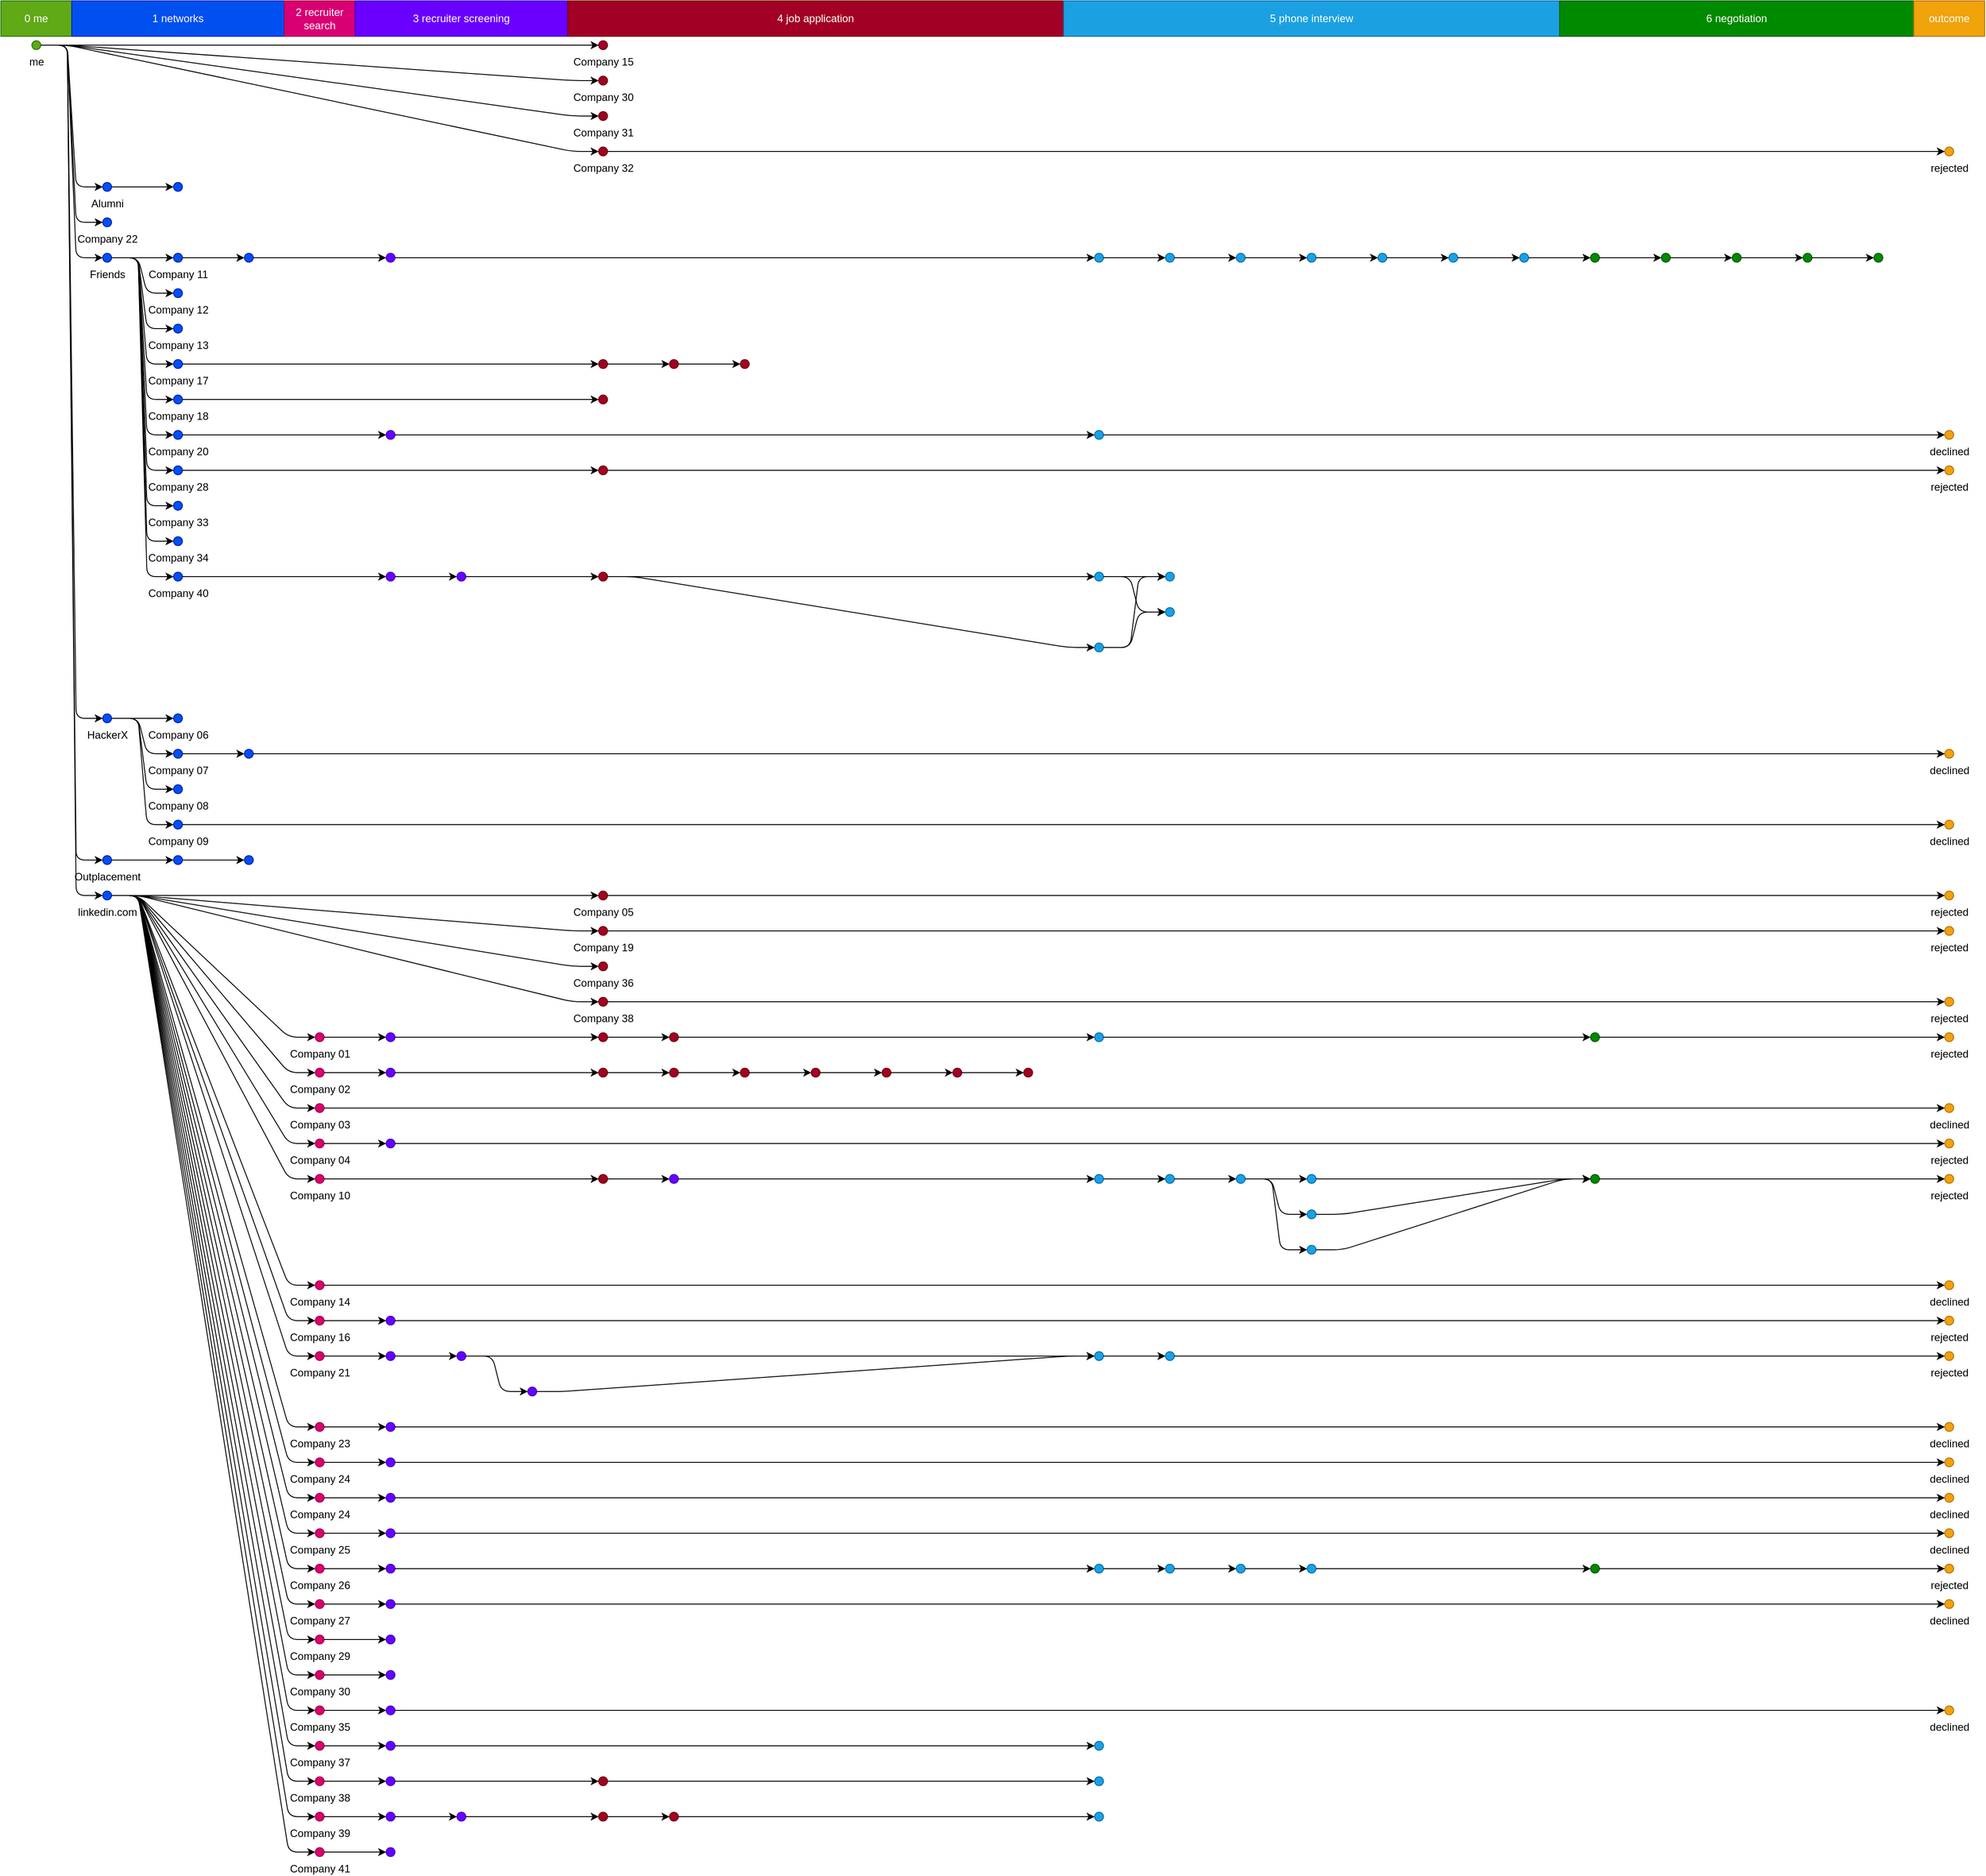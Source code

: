 <mxGraphModel dx="640" dy="480">
	<root>
		<mxCell id="root" style=""></mxCell>
		<mxCell id="layer1" style="" parent="root"></mxCell>
		<mxCell id="0 me" value="0 me" style="html=1;whiteSpace=wrap;fontColor=#ffffff;strokeColor=#2D7600;fillColor=#60A917;" parent="layer1" vertex="1">
			<mxGeometry width="80" height="40" as="geometry"></mxGeometry>
		</mxCell>
		<mxCell id="1 networks" value="1 networks" style="html=1;whiteSpace=wrap;fontColor=#ffffff;strokeColor=#001DBC;fillColor=#0050ef;" parent="layer1" vertex="1">
			<mxGeometry x="80" width="240" height="40" as="geometry"></mxGeometry>
		</mxCell>
		<mxCell id="2 recruiter search" value="2 recruiter search" style="fillColor=#d80073;html=1;whiteSpace=wrap;fontColor=#ffffff;strokeColor=#A50040;" parent="layer1" vertex="1">
			<mxGeometry x="320" width="80" height="40" as="geometry"></mxGeometry>
		</mxCell>
		<mxCell id="3 recruiter screening" value="3 recruiter screening" style="html=1;whiteSpace=wrap;fontColor=#ffffff;strokeColor=#3700CC;fillColor=#6a00ff;" parent="layer1" vertex="1">
			<mxGeometry x="400" width="240" height="40" as="geometry"></mxGeometry>
		</mxCell>
		<mxCell id="4 job application" value="4 job application" style="html=1;whiteSpace=wrap;fontColor=#ffffff;strokeColor=#6F0000;fillColor=#a20025;" parent="layer1" vertex="1">
			<mxGeometry x="640" width="560" height="40" as="geometry"></mxGeometry>
		</mxCell>
		<mxCell id="5 phone interview" value="5 phone interview" style="whiteSpace=wrap;fontColor=#ffffff;strokeColor=#006EAF;fillColor=#1ba1e2;html=1;" parent="layer1" vertex="1">
			<mxGeometry x="1200" width="560" height="40" as="geometry"></mxGeometry>
		</mxCell>
		<mxCell id="6 negotiation" value="6 negotiation" style="whiteSpace=wrap;fontColor=#ffffff;strokeColor=#005700;fillColor=#008a00;html=1;" parent="layer1" vertex="1">
			<mxGeometry x="1760" width="400" height="40" as="geometry"></mxGeometry>
		</mxCell>
		<mxCell id="outcome" value="outcome" style="fontColor=#ffffff;strokeColor=#BD7000;fillColor=#f0a30a;html=1;whiteSpace=wrap;" parent="layer1" vertex="1">
			<mxGeometry x="2160" width="80" height="40" as="geometry"></mxGeometry>
		</mxCell>
		<mxCell id="0" value="me" style="aspect=fixed;html=1;verticalAlign=top;fontColor=#000000;strokeColor=#2D7600;ellipse;labelPosition=center;verticalLabelPosition=bottom;align=center;fillColor=#60A917;" parent="layer1" vertex="1">
			<mxGeometry x="35" y="45" width="10" height="10" as="geometry"></mxGeometry>
		</mxCell>
		<mxCell id="30" value="Company 15" style="ellipse;labelPosition=center;verticalLabelPosition=bottom;fillColor=#a20025;aspect=fixed;html=1;align=center;verticalAlign=top;fontColor=#000000;strokeColor=#6F0000;" parent="layer1" vertex="1">
			<mxGeometry x="675" y="45" width="10" height="10" as="geometry"></mxGeometry>
		</mxCell>
		<mxCell id="0-30" style="edgeStyle=entityRelationEdgeStyle;orthogonalLoop=1;jettySize=auto;html=1;strokeWidth=1;" parent="layer1" edge="1" source="0" target="30">
			<mxGeometry relative="1" as="geometry"></mxGeometry>
		</mxCell>
		<mxCell id="84" value="Company 30" style="verticalAlign=top;fillColor=#a20025;fontColor=#000000;strokeColor=#6F0000;ellipse;aspect=fixed;html=1;labelPosition=center;verticalLabelPosition=bottom;align=center;" parent="layer1" vertex="1">
			<mxGeometry x="675" y="85" width="10" height="10" as="geometry"></mxGeometry>
		</mxCell>
		<mxCell id="0-84" style="edgeStyle=entityRelationEdgeStyle;orthogonalLoop=1;jettySize=auto;html=1;strokeWidth=1;" parent="layer1" edge="1" source="0" target="84">
			<mxGeometry relative="1" as="geometry"></mxGeometry>
		</mxCell>
		<mxCell id="85" value="Company 31" style="aspect=fixed;html=1;strokeColor=#6F0000;ellipse;verticalLabelPosition=bottom;align=center;verticalAlign=top;fontColor=#000000;fillColor=#a20025;labelPosition=center;" parent="layer1" vertex="1">
			<mxGeometry x="675" y="125" width="10" height="10" as="geometry"></mxGeometry>
		</mxCell>
		<mxCell id="0-85" style="html=1;strokeWidth=1;edgeStyle=entityRelationEdgeStyle;orthogonalLoop=1;jettySize=auto;" parent="layer1" edge="1" source="0" target="85">
			<mxGeometry relative="1" as="geometry"></mxGeometry>
		</mxCell>
		<mxCell id="87" value="Company 32" style="fillColor=#a20025;ellipse;aspect=fixed;labelPosition=center;align=center;verticalAlign=top;html=1;verticalLabelPosition=bottom;fontColor=#000000;strokeColor=#6F0000;" parent="layer1" vertex="1">
			<mxGeometry x="675" y="165" width="10" height="10" as="geometry"></mxGeometry>
		</mxCell>
		<mxCell id="87rejected" value="rejected" style="verticalLabelPosition=bottom;verticalAlign=top;fontColor=#000000;strokeColor=#BD7000;fillColor=#f0a30a;aspect=fixed;html=1;align=center;ellipse;labelPosition=center;" parent="layer1" vertex="1">
			<mxGeometry x="2195" y="165" width="10" height="10" as="geometry"></mxGeometry>
		</mxCell>
		<mxCell id="87-87rejected" style="edgeStyle=entityRelationEdgeStyle;orthogonalLoop=1;jettySize=auto;html=1;strokeWidth=1;" parent="layer1" edge="1" source="87" target="87rejected">
			<mxGeometry relative="1" as="geometry"></mxGeometry>
		</mxCell>
		<mxCell id="0-87" style="edgeStyle=entityRelationEdgeStyle;orthogonalLoop=1;jettySize=auto;html=1;strokeWidth=1;" parent="layer1" edge="1" source="0" target="87">
			<mxGeometry relative="1" as="geometry"></mxGeometry>
		</mxCell>
		<mxCell id="wfalumni" value="Alumni" style="fillColor=#0050ef;ellipse;html=1;labelPosition=center;verticalAlign=top;strokeColor=#001DBC;aspect=fixed;verticalLabelPosition=bottom;align=center;fontColor=#000000;" parent="layer1" vertex="1">
			<mxGeometry x="115" y="205" width="10" height="10" as="geometry"></mxGeometry>
		</mxCell>
		<mxCell id="29" style="html=1;labelPosition=center;verticalAlign=top;fontColor=#000000;strokeColor=#001DBC;ellipse;aspect=fixed;verticalLabelPosition=bottom;align=center;fillColor=#0050ef;" parent="layer1" vertex="1">
			<mxGeometry x="195" y="205" width="10" height="10" as="geometry"></mxGeometry>
		</mxCell>
		<mxCell id="wfalumni-29" style="edgeStyle=entityRelationEdgeStyle;orthogonalLoop=1;jettySize=auto;html=1;strokeWidth=1;" parent="layer1" edge="1" source="wfalumni" target="29">
			<mxGeometry relative="1" as="geometry"></mxGeometry>
		</mxCell>
		<mxCell id="0-wfalumni" style="strokeWidth=1;edgeStyle=entityRelationEdgeStyle;orthogonalLoop=1;jettySize=auto;html=1;" parent="layer1" edge="1" source="0" target="wfalumni">
			<mxGeometry relative="1" as="geometry"></mxGeometry>
		</mxCell>
		<mxCell id="42" value="Company 22" style="strokeColor=#001DBC;ellipse;verticalLabelPosition=bottom;verticalAlign=top;fontColor=#000000;fillColor=#0050ef;aspect=fixed;html=1;labelPosition=center;align=center;" parent="layer1" vertex="1">
			<mxGeometry x="115" y="245" width="10" height="10" as="geometry"></mxGeometry>
		</mxCell>
		<mxCell id="0-42" style="strokeWidth=1;edgeStyle=entityRelationEdgeStyle;orthogonalLoop=1;jettySize=auto;html=1;" parent="layer1" edge="1" source="0" target="42">
			<mxGeometry relative="1" as="geometry"></mxGeometry>
		</mxCell>
		<mxCell id="friends" value="Friends" style="aspect=fixed;html=1;labelPosition=center;align=center;verticalAlign=top;strokeColor=#001DBC;fillColor=#0050ef;ellipse;verticalLabelPosition=bottom;fontColor=#000000;" parent="layer1" vertex="1">
			<mxGeometry x="115" y="285" width="10" height="10" as="geometry"></mxGeometry>
		</mxCell>
		<mxCell id="18" value="Company 11" style="fillColor=#0050ef;html=1;labelPosition=center;fontColor=#000000;strokeColor=#001DBC;verticalAlign=top;ellipse;aspect=fixed;verticalLabelPosition=bottom;align=center;" parent="layer1" vertex="1">
			<mxGeometry x="195" y="285" width="10" height="10" as="geometry"></mxGeometry>
		</mxCell>
		<mxCell id="19" style="ellipse;labelPosition=center;fillColor=#0050ef;strokeColor=#001DBC;fontColor=#000000;aspect=fixed;html=1;verticalLabelPosition=bottom;align=center;verticalAlign=top;" parent="layer1" vertex="1">
			<mxGeometry x="275" y="285" width="10" height="10" as="geometry"></mxGeometry>
		</mxCell>
		<mxCell id="25" style="ellipse;labelPosition=center;align=center;strokeColor=#3700CC;fontColor=#000000;fillColor=#6a00ff;aspect=fixed;html=1;verticalLabelPosition=bottom;verticalAlign=top;" parent="layer1" vertex="1">
			<mxGeometry x="435" y="285" width="10" height="10" as="geometry"></mxGeometry>
		</mxCell>
		<mxCell id="26" style="html=1;verticalLabelPosition=bottom;verticalAlign=top;strokeColor=#006EAF;aspect=fixed;labelPosition=center;align=center;fontColor=#000000;fillColor=#1ba1e2;ellipse;" parent="layer1" vertex="1">
			<mxGeometry x="1235" y="285" width="10" height="10" as="geometry"></mxGeometry>
		</mxCell>
		<mxCell id="51" style="fillColor=#1ba1e2;ellipse;verticalLabelPosition=bottom;fontColor=#000000;strokeColor=#006EAF;verticalAlign=top;aspect=fixed;html=1;labelPosition=center;align=center;" parent="layer1" vertex="1">
			<mxGeometry x="1315" y="285" width="10" height="10" as="geometry"></mxGeometry>
		</mxCell>
		<mxCell id="52" style="labelPosition=center;verticalAlign=top;fontColor=#000000;ellipse;aspect=fixed;html=1;fillColor=#1ba1e2;verticalLabelPosition=bottom;align=center;strokeColor=#006EAF;" parent="layer1" vertex="1">
			<mxGeometry x="1395" y="285" width="10" height="10" as="geometry"></mxGeometry>
		</mxCell>
		<mxCell id="76" style="aspect=fixed;labelPosition=center;verticalLabelPosition=bottom;fontColor=#000000;strokeColor=#006EAF;ellipse;html=1;align=center;verticalAlign=top;fillColor=#1ba1e2;" parent="layer1" vertex="1">
			<mxGeometry x="1475" y="285" width="10" height="10" as="geometry"></mxGeometry>
		</mxCell>
		<mxCell id="91" style="aspect=fixed;labelPosition=center;align=center;fontColor=#000000;ellipse;html=1;verticalLabelPosition=bottom;verticalAlign=top;strokeColor=#006EAF;fillColor=#1ba1e2;" parent="layer1" vertex="1">
			<mxGeometry x="1555" y="285" width="10" height="10" as="geometry"></mxGeometry>
		</mxCell>
		<mxCell id="112" style="strokeColor=#006EAF;ellipse;verticalLabelPosition=bottom;align=center;verticalAlign=top;fontColor=#000000;fillColor=#1ba1e2;aspect=fixed;html=1;labelPosition=center;" parent="layer1" vertex="1">
			<mxGeometry x="1635" y="285" width="10" height="10" as="geometry"></mxGeometry>
		</mxCell>
		<mxCell id="114" style="ellipse;aspect=fixed;verticalLabelPosition=bottom;align=center;strokeColor=#006EAF;html=1;labelPosition=center;verticalAlign=top;fontColor=#000000;fillColor=#1ba1e2;" parent="layer1" vertex="1">
			<mxGeometry x="1715" y="285" width="10" height="10" as="geometry"></mxGeometry>
		</mxCell>
		<mxCell id="123" style="aspect=fixed;labelPosition=center;align=center;verticalAlign=top;ellipse;html=1;verticalLabelPosition=bottom;fontColor=#000000;strokeColor=#005700;fillColor=#008a00;" parent="layer1" vertex="1">
			<mxGeometry x="1795" y="285" width="10" height="10" as="geometry"></mxGeometry>
		</mxCell>
		<mxCell id="124" style="verticalLabelPosition=bottom;align=center;fontColor=#000000;strokeColor=#005700;ellipse;html=1;labelPosition=center;aspect=fixed;verticalAlign=top;fillColor=#008a00;" parent="layer1" vertex="1">
			<mxGeometry x="1875" y="285" width="10" height="10" as="geometry"></mxGeometry>
		</mxCell>
		<mxCell id="125" style="align=center;fontColor=#000000;fillColor=#008a00;ellipse;labelPosition=center;verticalLabelPosition=bottom;verticalAlign=top;strokeColor=#005700;aspect=fixed;html=1;" parent="layer1" vertex="1">
			<mxGeometry x="1955" y="285" width="10" height="10" as="geometry"></mxGeometry>
		</mxCell>
		<mxCell id="126" style="html=1;labelPosition=center;verticalLabelPosition=bottom;verticalAlign=top;fillColor=#008a00;strokeColor=#005700;aspect=fixed;align=center;fontColor=#000000;ellipse;" parent="layer1" vertex="1">
			<mxGeometry x="2035" y="285" width="10" height="10" as="geometry"></mxGeometry>
		</mxCell>
		<mxCell id="127" style="verticalLabelPosition=bottom;align=center;verticalAlign=top;strokeColor=#005700;aspect=fixed;labelPosition=center;fontColor=#000000;fillColor=#008a00;ellipse;html=1;" parent="layer1" vertex="1">
			<mxGeometry x="2115" y="285" width="10" height="10" as="geometry"></mxGeometry>
		</mxCell>
		<mxCell id="126-127" style="jettySize=auto;html=1;strokeWidth=1;edgeStyle=entityRelationEdgeStyle;orthogonalLoop=1;" parent="layer1" edge="1" source="126" target="127">
			<mxGeometry relative="1" as="geometry"></mxGeometry>
		</mxCell>
		<mxCell id="125-126" style="edgeStyle=entityRelationEdgeStyle;orthogonalLoop=1;jettySize=auto;html=1;strokeWidth=1;" parent="layer1" edge="1" source="125" target="126">
			<mxGeometry relative="1" as="geometry"></mxGeometry>
		</mxCell>
		<mxCell id="124-125" style="edgeStyle=entityRelationEdgeStyle;orthogonalLoop=1;jettySize=auto;html=1;strokeWidth=1;" parent="layer1" edge="1" source="124" target="125">
			<mxGeometry relative="1" as="geometry"></mxGeometry>
		</mxCell>
		<mxCell id="123-124" style="strokeWidth=1;edgeStyle=entityRelationEdgeStyle;orthogonalLoop=1;jettySize=auto;html=1;" parent="layer1" edge="1" source="123" target="124">
			<mxGeometry relative="1" as="geometry"></mxGeometry>
		</mxCell>
		<mxCell id="114-123" style="strokeWidth=1;edgeStyle=entityRelationEdgeStyle;orthogonalLoop=1;jettySize=auto;html=1;" parent="layer1" edge="1" source="114" target="123">
			<mxGeometry relative="1" as="geometry"></mxGeometry>
		</mxCell>
		<mxCell id="112-114" style="edgeStyle=entityRelationEdgeStyle;orthogonalLoop=1;jettySize=auto;html=1;strokeWidth=1;" parent="layer1" edge="1" source="112" target="114">
			<mxGeometry relative="1" as="geometry"></mxGeometry>
		</mxCell>
		<mxCell id="91-112" style="edgeStyle=entityRelationEdgeStyle;orthogonalLoop=1;jettySize=auto;html=1;strokeWidth=1;" parent="layer1" edge="1" source="91" target="112">
			<mxGeometry relative="1" as="geometry"></mxGeometry>
		</mxCell>
		<mxCell id="76-91" style="edgeStyle=entityRelationEdgeStyle;orthogonalLoop=1;jettySize=auto;html=1;strokeWidth=1;" parent="layer1" edge="1" source="76" target="91">
			<mxGeometry relative="1" as="geometry"></mxGeometry>
		</mxCell>
		<mxCell id="52-76" style="edgeStyle=entityRelationEdgeStyle;orthogonalLoop=1;jettySize=auto;html=1;strokeWidth=1;" parent="layer1" edge="1" source="52" target="76">
			<mxGeometry relative="1" as="geometry"></mxGeometry>
		</mxCell>
		<mxCell id="51-52" style="edgeStyle=entityRelationEdgeStyle;orthogonalLoop=1;jettySize=auto;html=1;strokeWidth=1;" parent="layer1" edge="1" source="51" target="52">
			<mxGeometry relative="1" as="geometry"></mxGeometry>
		</mxCell>
		<mxCell id="26-51" style="edgeStyle=entityRelationEdgeStyle;orthogonalLoop=1;jettySize=auto;html=1;strokeWidth=1;" parent="layer1" edge="1" source="26" target="51">
			<mxGeometry relative="1" as="geometry"></mxGeometry>
		</mxCell>
		<mxCell id="25-26" style="edgeStyle=entityRelationEdgeStyle;orthogonalLoop=1;jettySize=auto;html=1;strokeWidth=1;" parent="layer1" edge="1" source="25" target="26">
			<mxGeometry relative="1" as="geometry"></mxGeometry>
		</mxCell>
		<mxCell id="19-25" style="strokeWidth=1;edgeStyle=entityRelationEdgeStyle;orthogonalLoop=1;jettySize=auto;html=1;" parent="layer1" edge="1" source="19" target="25">
			<mxGeometry relative="1" as="geometry"></mxGeometry>
		</mxCell>
		<mxCell id="18-19" style="edgeStyle=entityRelationEdgeStyle;orthogonalLoop=1;jettySize=auto;html=1;strokeWidth=1;" parent="layer1" edge="1" source="18" target="19">
			<mxGeometry relative="1" as="geometry"></mxGeometry>
		</mxCell>
		<mxCell id="friends-18" style="edgeStyle=entityRelationEdgeStyle;orthogonalLoop=1;jettySize=auto;html=1;strokeWidth=1;" parent="layer1" edge="1" source="friends" target="18">
			<mxGeometry relative="1" as="geometry"></mxGeometry>
		</mxCell>
		<mxCell id="21" value="Company 12" style="fontColor=#000000;strokeColor=#001DBC;fillColor=#0050ef;ellipse;html=1;verticalLabelPosition=bottom;verticalAlign=top;aspect=fixed;labelPosition=center;align=center;" parent="layer1" vertex="1">
			<mxGeometry x="195" y="325" width="10" height="10" as="geometry"></mxGeometry>
		</mxCell>
		<mxCell id="friends-21" style="edgeStyle=entityRelationEdgeStyle;orthogonalLoop=1;jettySize=auto;html=1;strokeWidth=1;" parent="layer1" edge="1" source="friends" target="21">
			<mxGeometry relative="1" as="geometry"></mxGeometry>
		</mxCell>
		<mxCell id="22" value="Company 13" style="aspect=fixed;html=1;labelPosition=center;verticalAlign=top;strokeColor=#001DBC;ellipse;verticalLabelPosition=bottom;align=center;fontColor=#000000;fillColor=#0050ef;" parent="layer1" vertex="1">
			<mxGeometry x="195" y="365" width="10" height="10" as="geometry"></mxGeometry>
		</mxCell>
		<mxCell id="friends-22" style="edgeStyle=entityRelationEdgeStyle;orthogonalLoop=1;jettySize=auto;html=1;strokeWidth=1;" parent="layer1" edge="1" source="friends" target="22">
			<mxGeometry relative="1" as="geometry"></mxGeometry>
		</mxCell>
		<mxCell id="33" value="Company 17" style="html=1;align=center;verticalAlign=top;fillColor=#0050ef;ellipse;aspect=fixed;labelPosition=center;verticalLabelPosition=bottom;fontColor=#000000;strokeColor=#001DBC;" parent="layer1" vertex="1">
			<mxGeometry x="195" y="405" width="10" height="10" as="geometry"></mxGeometry>
		</mxCell>
		<mxCell id="34" style="ellipse;aspect=fixed;align=center;fontColor=#000000;fillColor=#a20025;strokeColor=#6F0000;html=1;labelPosition=center;verticalLabelPosition=bottom;verticalAlign=top;" parent="layer1" vertex="1">
			<mxGeometry x="675" y="405" width="10" height="10" as="geometry"></mxGeometry>
		</mxCell>
		<mxCell id="54" style="ellipse;aspect=fixed;align=center;fontColor=#000000;fillColor=#a20025;html=1;labelPosition=center;verticalLabelPosition=bottom;verticalAlign=top;strokeColor=#6F0000;" parent="layer1" vertex="1">
			<mxGeometry x="755" y="405" width="10" height="10" as="geometry"></mxGeometry>
		</mxCell>
		<mxCell id="61" style="labelPosition=center;verticalLabelPosition=bottom;verticalAlign=top;fontColor=#000000;fillColor=#a20025;ellipse;html=1;strokeColor=#6F0000;aspect=fixed;align=center;" parent="layer1" vertex="1">
			<mxGeometry x="835" y="405" width="10" height="10" as="geometry"></mxGeometry>
		</mxCell>
		<mxCell id="54-61" style="edgeStyle=entityRelationEdgeStyle;orthogonalLoop=1;jettySize=auto;html=1;strokeWidth=1;" parent="layer1" edge="1" source="54" target="61">
			<mxGeometry relative="1" as="geometry"></mxGeometry>
		</mxCell>
		<mxCell id="34-54" style="edgeStyle=entityRelationEdgeStyle;orthogonalLoop=1;jettySize=auto;html=1;strokeWidth=1;" parent="layer1" edge="1" source="34" target="54">
			<mxGeometry relative="1" as="geometry"></mxGeometry>
		</mxCell>
		<mxCell id="33-34" style="edgeStyle=entityRelationEdgeStyle;orthogonalLoop=1;jettySize=auto;html=1;strokeWidth=1;" parent="layer1" edge="1" source="33" target="34">
			<mxGeometry relative="1" as="geometry"></mxGeometry>
		</mxCell>
		<mxCell id="friends-33" style="edgeStyle=entityRelationEdgeStyle;orthogonalLoop=1;jettySize=auto;html=1;strokeWidth=1;" parent="layer1" edge="1" source="friends" target="33">
			<mxGeometry relative="1" as="geometry"></mxGeometry>
		</mxCell>
		<mxCell id="35" value="Company 18" style="ellipse;aspect=fixed;html=1;verticalAlign=top;labelPosition=center;verticalLabelPosition=bottom;align=center;fontColor=#000000;strokeColor=#001DBC;fillColor=#0050ef;" parent="layer1" vertex="1">
			<mxGeometry x="195" y="445" width="10" height="10" as="geometry"></mxGeometry>
		</mxCell>
		<mxCell id="36" style="verticalLabelPosition=bottom;verticalAlign=top;fontColor=#000000;fillColor=#a20025;strokeColor=#6F0000;labelPosition=center;aspect=fixed;html=1;align=center;ellipse;" parent="layer1" vertex="1">
			<mxGeometry x="675" y="445" width="10" height="10" as="geometry"></mxGeometry>
		</mxCell>
		<mxCell id="35-36" style="edgeStyle=entityRelationEdgeStyle;orthogonalLoop=1;jettySize=auto;html=1;strokeWidth=1;" parent="layer1" edge="1" source="35" target="36">
			<mxGeometry relative="1" as="geometry"></mxGeometry>
		</mxCell>
		<mxCell id="friends-35" style="edgeStyle=entityRelationEdgeStyle;orthogonalLoop=1;jettySize=auto;html=1;strokeWidth=1;" parent="layer1" edge="1" source="friends" target="35">
			<mxGeometry relative="1" as="geometry"></mxGeometry>
		</mxCell>
		<mxCell id="38" value="Company 20" style="aspect=fixed;html=1;labelPosition=center;align=center;verticalAlign=top;fontColor=#000000;ellipse;verticalLabelPosition=bottom;strokeColor=#001DBC;fillColor=#0050ef;" parent="layer1" vertex="1">
			<mxGeometry x="195" y="485" width="10" height="10" as="geometry"></mxGeometry>
		</mxCell>
		<mxCell id="39" style="verticalLabelPosition=bottom;verticalAlign=top;fillColor=#6a00ff;labelPosition=center;align=center;fontColor=#000000;strokeColor=#3700CC;ellipse;aspect=fixed;html=1;" parent="layer1" vertex="1">
			<mxGeometry x="435" y="485" width="10" height="10" as="geometry"></mxGeometry>
		</mxCell>
		<mxCell id="40" style="html=1;labelPosition=center;align=center;verticalAlign=top;fontColor=#000000;strokeColor=#006EAF;ellipse;aspect=fixed;verticalLabelPosition=bottom;fillColor=#1ba1e2;" parent="layer1" vertex="1">
			<mxGeometry x="1235" y="485" width="10" height="10" as="geometry"></mxGeometry>
		</mxCell>
		<mxCell id="40declined" value="declined" style="html=1;labelPosition=center;verticalLabelPosition=bottom;align=center;verticalAlign=top;fontColor=#000000;fillColor=#f0a30a;aspect=fixed;strokeColor=#BD7000;ellipse;" parent="layer1" vertex="1">
			<mxGeometry x="2195" y="485" width="10" height="10" as="geometry"></mxGeometry>
		</mxCell>
		<mxCell id="40-40declined" style="edgeStyle=entityRelationEdgeStyle;orthogonalLoop=1;jettySize=auto;html=1;strokeWidth=1;" parent="layer1" edge="1" source="40" target="40declined">
			<mxGeometry relative="1" as="geometry"></mxGeometry>
		</mxCell>
		<mxCell id="39-40" style="jettySize=auto;html=1;strokeWidth=1;edgeStyle=entityRelationEdgeStyle;orthogonalLoop=1;" parent="layer1" edge="1" source="39" target="40">
			<mxGeometry relative="1" as="geometry"></mxGeometry>
		</mxCell>
		<mxCell id="38-39" style="html=1;strokeWidth=1;edgeStyle=entityRelationEdgeStyle;orthogonalLoop=1;jettySize=auto;" parent="layer1" edge="1" source="38" target="39">
			<mxGeometry relative="1" as="geometry"></mxGeometry>
		</mxCell>
		<mxCell id="friends-38" style="edgeStyle=entityRelationEdgeStyle;orthogonalLoop=1;jettySize=auto;html=1;strokeWidth=1;" parent="layer1" edge="1" source="friends" target="38">
			<mxGeometry relative="1" as="geometry"></mxGeometry>
		</mxCell>
		<mxCell id="78" value="Company 28" style="ellipse;aspect=fixed;labelPosition=center;fontColor=#000000;fillColor=#0050ef;html=1;verticalLabelPosition=bottom;align=center;verticalAlign=top;strokeColor=#001DBC;" parent="layer1" vertex="1">
			<mxGeometry x="195" y="525" width="10" height="10" as="geometry"></mxGeometry>
		</mxCell>
		<mxCell id="82" style="html=1;labelPosition=center;align=center;ellipse;verticalLabelPosition=bottom;verticalAlign=top;fontColor=#000000;strokeColor=#6F0000;fillColor=#a20025;aspect=fixed;" parent="layer1" vertex="1">
			<mxGeometry x="675" y="525" width="10" height="10" as="geometry"></mxGeometry>
		</mxCell>
		<mxCell id="82rejected" value="rejected" style="fontColor=#000000;strokeColor=#BD7000;fillColor=#f0a30a;ellipse;align=center;labelPosition=center;verticalLabelPosition=bottom;verticalAlign=top;aspect=fixed;html=1;" parent="layer1" vertex="1">
			<mxGeometry x="2195" y="525" width="10" height="10" as="geometry"></mxGeometry>
		</mxCell>
		<mxCell id="82-82rejected" style="jettySize=auto;html=1;strokeWidth=1;edgeStyle=entityRelationEdgeStyle;orthogonalLoop=1;" parent="layer1" edge="1" source="82" target="82rejected">
			<mxGeometry relative="1" as="geometry"></mxGeometry>
		</mxCell>
		<mxCell id="78-82" style="edgeStyle=entityRelationEdgeStyle;orthogonalLoop=1;jettySize=auto;html=1;strokeWidth=1;" parent="layer1" edge="1" source="78" target="82">
			<mxGeometry relative="1" as="geometry"></mxGeometry>
		</mxCell>
		<mxCell id="friends-78" style="edgeStyle=entityRelationEdgeStyle;orthogonalLoop=1;jettySize=auto;html=1;strokeWidth=1;" parent="layer1" edge="1" source="friends" target="78">
			<mxGeometry relative="1" as="geometry"></mxGeometry>
		</mxCell>
		<mxCell id="89" value="Company 33" style="ellipse;verticalLabelPosition=bottom;align=center;verticalAlign=top;strokeColor=#001DBC;fillColor=#0050ef;aspect=fixed;html=1;labelPosition=center;fontColor=#000000;" parent="layer1" vertex="1">
			<mxGeometry x="195" y="565" width="10" height="10" as="geometry"></mxGeometry>
		</mxCell>
		<mxCell id="friends-89" style="edgeStyle=entityRelationEdgeStyle;orthogonalLoop=1;jettySize=auto;html=1;strokeWidth=1;" parent="layer1" edge="1" source="friends" target="89">
			<mxGeometry relative="1" as="geometry"></mxGeometry>
		</mxCell>
		<mxCell id="90" value="Company 34" style="labelPosition=center;verticalLabelPosition=bottom;align=center;verticalAlign=top;aspect=fixed;html=1;strokeColor=#001DBC;fillColor=#0050ef;ellipse;fontColor=#000000;" parent="layer1" vertex="1">
			<mxGeometry x="195" y="605" width="10" height="10" as="geometry"></mxGeometry>
		</mxCell>
		<mxCell id="friends-90" style="html=1;strokeWidth=1;edgeStyle=entityRelationEdgeStyle;orthogonalLoop=1;jettySize=auto;" parent="layer1" edge="1" source="friends" target="90">
			<mxGeometry relative="1" as="geometry"></mxGeometry>
		</mxCell>
		<mxCell id="110" value="Company 40" style="ellipse;html=1;fontColor=#000000;strokeColor=#001DBC;fillColor=#0050ef;aspect=fixed;labelPosition=center;verticalLabelPosition=bottom;align=center;verticalAlign=top;" parent="layer1" vertex="1">
			<mxGeometry x="195" y="645" width="10" height="10" as="geometry"></mxGeometry>
		</mxCell>
		<mxCell id="113" style="align=center;verticalAlign=top;aspect=fixed;html=1;labelPosition=center;verticalLabelPosition=bottom;ellipse;fontColor=#000000;strokeColor=#3700CC;fillColor=#6a00ff;" parent="layer1" vertex="1">
			<mxGeometry x="435" y="645" width="10" height="10" as="geometry"></mxGeometry>
		</mxCell>
		<mxCell id="115" style="ellipse;labelPosition=center;fontColor=#000000;strokeColor=#3700CC;verticalAlign=top;fillColor=#6a00ff;aspect=fixed;html=1;verticalLabelPosition=bottom;align=center;" parent="layer1" vertex="1">
			<mxGeometry x="515" y="645" width="10" height="10" as="geometry"></mxGeometry>
		</mxCell>
		<mxCell id="122" style="ellipse;aspect=fixed;labelPosition=center;align=center;fontColor=#000000;html=1;verticalLabelPosition=bottom;verticalAlign=top;strokeColor=#6F0000;fillColor=#a20025;" parent="layer1" vertex="1">
			<mxGeometry x="675" y="645" width="10" height="10" as="geometry"></mxGeometry>
		</mxCell>
		<mxCell id="133" style="align=center;verticalAlign=top;fontColor=#000000;strokeColor=#006EAF;fillColor=#1ba1e2;html=1;aspect=fixed;labelPosition=center;verticalLabelPosition=bottom;ellipse;" parent="layer1" vertex="1">
			<mxGeometry x="1235" y="645" width="10" height="10" as="geometry"></mxGeometry>
		</mxCell>
		<mxCell id="134" style="verticalLabelPosition=bottom;align=center;verticalAlign=top;fontColor=#000000;strokeColor=#006EAF;ellipse;aspect=fixed;html=1;fillColor=#1ba1e2;labelPosition=center;" parent="layer1" vertex="1">
			<mxGeometry x="1315" y="645" width="10" height="10" as="geometry"></mxGeometry>
		</mxCell>
		<mxCell id="133-134" style="edgeStyle=entityRelationEdgeStyle;orthogonalLoop=1;jettySize=auto;html=1;strokeWidth=1;" parent="layer1" edge="1" source="133" target="134">
			<mxGeometry relative="1" as="geometry"></mxGeometry>
		</mxCell>
		<mxCell id="135" style="fillColor=#1ba1e2;ellipse;aspect=fixed;html=1;labelPosition=center;verticalAlign=top;strokeColor=#006EAF;verticalLabelPosition=bottom;align=center;fontColor=#000000;" parent="layer1" vertex="1">
			<mxGeometry x="1315" y="685" width="10" height="10" as="geometry"></mxGeometry>
		</mxCell>
		<mxCell id="133-135" style="edgeStyle=entityRelationEdgeStyle;orthogonalLoop=1;jettySize=auto;html=1;strokeWidth=1;" parent="layer1" edge="1" source="133" target="135">
			<mxGeometry relative="1" as="geometry"></mxGeometry>
		</mxCell>
		<mxCell id="122-133" style="edgeStyle=entityRelationEdgeStyle;orthogonalLoop=1;jettySize=auto;html=1;strokeWidth=1;" parent="layer1" edge="1" source="122" target="133">
			<mxGeometry relative="1" as="geometry"></mxGeometry>
		</mxCell>
		<mxCell id="132" style="html=1;verticalLabelPosition=bottom;verticalAlign=top;strokeColor=#006EAF;ellipse;aspect=fixed;labelPosition=center;align=center;fontColor=#000000;fillColor=#1ba1e2;" parent="layer1" vertex="1">
			<mxGeometry x="1235" y="725" width="10" height="10" as="geometry"></mxGeometry>
		</mxCell>
		<mxCell id="132-134" style="jettySize=auto;html=1;strokeWidth=1;edgeStyle=entityRelationEdgeStyle;orthogonalLoop=1;" parent="layer1" edge="1" source="132" target="134">
			<mxGeometry relative="1" as="geometry"></mxGeometry>
		</mxCell>
		<mxCell id="132-135" style="edgeStyle=entityRelationEdgeStyle;orthogonalLoop=1;jettySize=auto;html=1;strokeWidth=1;" parent="layer1" edge="1" source="132" target="135">
			<mxGeometry relative="1" as="geometry"></mxGeometry>
		</mxCell>
		<mxCell id="122-132" style="edgeStyle=entityRelationEdgeStyle;orthogonalLoop=1;jettySize=auto;html=1;strokeWidth=1;" parent="layer1" edge="1" source="122" target="132">
			<mxGeometry relative="1" as="geometry"></mxGeometry>
		</mxCell>
		<mxCell id="115-122" style="edgeStyle=entityRelationEdgeStyle;orthogonalLoop=1;jettySize=auto;html=1;strokeWidth=1;" parent="layer1" edge="1" source="115" target="122">
			<mxGeometry relative="1" as="geometry"></mxGeometry>
		</mxCell>
		<mxCell id="113-115" style="jettySize=auto;html=1;strokeWidth=1;edgeStyle=entityRelationEdgeStyle;orthogonalLoop=1;" parent="layer1" edge="1" source="113" target="115">
			<mxGeometry relative="1" as="geometry"></mxGeometry>
		</mxCell>
		<mxCell id="110-113" style="edgeStyle=entityRelationEdgeStyle;orthogonalLoop=1;jettySize=auto;html=1;strokeWidth=1;" parent="layer1" edge="1" source="110" target="113">
			<mxGeometry relative="1" as="geometry"></mxGeometry>
		</mxCell>
		<mxCell id="friends-110" style="edgeStyle=entityRelationEdgeStyle;orthogonalLoop=1;jettySize=auto;html=1;strokeWidth=1;" parent="layer1" edge="1" source="friends" target="110">
			<mxGeometry relative="1" as="geometry"></mxGeometry>
		</mxCell>
		<mxCell id="0-friends" style="edgeStyle=entityRelationEdgeStyle;orthogonalLoop=1;jettySize=auto;html=1;strokeWidth=1;" parent="layer1" edge="1" source="0" target="friends">
			<mxGeometry relative="1" as="geometry"></mxGeometry>
		</mxCell>
		<mxCell id="hackerx" value="HackerX" style="ellipse;aspect=fixed;labelPosition=center;align=center;strokeColor=#001DBC;html=1;verticalLabelPosition=bottom;verticalAlign=top;fontColor=#000000;fillColor=#0050ef;" parent="layer1" vertex="1">
			<mxGeometry x="115" y="805" width="10" height="10" as="geometry"></mxGeometry>
		</mxCell>
		<mxCell id="10" value="Company 06" style="aspect=fixed;labelPosition=center;verticalLabelPosition=bottom;align=center;fontColor=#000000;strokeColor=#001DBC;ellipse;html=1;verticalAlign=top;fillColor=#0050ef;" parent="layer1" vertex="1">
			<mxGeometry x="195" y="805" width="10" height="10" as="geometry"></mxGeometry>
		</mxCell>
		<mxCell id="hackerx-10" style="edgeStyle=entityRelationEdgeStyle;orthogonalLoop=1;jettySize=auto;html=1;strokeWidth=1;" parent="layer1" edge="1" source="hackerx" target="10">
			<mxGeometry relative="1" as="geometry"></mxGeometry>
		</mxCell>
		<mxCell id="11" value="Company 07" style="labelPosition=center;verticalAlign=top;fontColor=#000000;strokeColor=#001DBC;fillColor=#0050ef;ellipse;html=1;align=center;aspect=fixed;verticalLabelPosition=bottom;" parent="layer1" vertex="1">
			<mxGeometry x="195" y="845" width="10" height="10" as="geometry"></mxGeometry>
		</mxCell>
		<mxCell id="17" style="html=1;align=center;strokeColor=#001DBC;verticalLabelPosition=bottom;verticalAlign=top;fontColor=#000000;fillColor=#0050ef;ellipse;aspect=fixed;labelPosition=center;" parent="layer1" vertex="1">
			<mxGeometry x="275" y="845" width="10" height="10" as="geometry"></mxGeometry>
		</mxCell>
		<mxCell id="17declined" value="declined" style="html=1;labelPosition=center;verticalLabelPosition=bottom;verticalAlign=top;fontColor=#000000;strokeColor=#BD7000;ellipse;aspect=fixed;fillColor=#f0a30a;align=center;" parent="layer1" vertex="1">
			<mxGeometry x="2195" y="845" width="10" height="10" as="geometry"></mxGeometry>
		</mxCell>
		<mxCell id="17-17declined" style="jettySize=auto;html=1;strokeWidth=1;edgeStyle=entityRelationEdgeStyle;orthogonalLoop=1;" parent="layer1" edge="1" source="17" target="17declined">
			<mxGeometry relative="1" as="geometry"></mxGeometry>
		</mxCell>
		<mxCell id="11-17" style="orthogonalLoop=1;jettySize=auto;html=1;strokeWidth=1;edgeStyle=entityRelationEdgeStyle;" parent="layer1" edge="1" source="11" target="17">
			<mxGeometry relative="1" as="geometry"></mxGeometry>
		</mxCell>
		<mxCell id="hackerx-11" style="edgeStyle=entityRelationEdgeStyle;orthogonalLoop=1;jettySize=auto;html=1;strokeWidth=1;" parent="layer1" edge="1" source="hackerx" target="11">
			<mxGeometry relative="1" as="geometry"></mxGeometry>
		</mxCell>
		<mxCell id="12" value="Company 08" style="aspect=fixed;html=1;verticalLabelPosition=bottom;strokeColor=#001DBC;fillColor=#0050ef;ellipse;labelPosition=center;align=center;verticalAlign=top;fontColor=#000000;" parent="layer1" vertex="1">
			<mxGeometry x="195" y="885" width="10" height="10" as="geometry"></mxGeometry>
		</mxCell>
		<mxCell id="hackerx-12" style="edgeStyle=entityRelationEdgeStyle;orthogonalLoop=1;jettySize=auto;html=1;strokeWidth=1;" parent="layer1" edge="1" source="hackerx" target="12">
			<mxGeometry relative="1" as="geometry"></mxGeometry>
		</mxCell>
		<mxCell id="13" value="Company 09" style="strokeColor=#001DBC;html=1;verticalLabelPosition=bottom;align=center;verticalAlign=top;fontColor=#000000;ellipse;aspect=fixed;labelPosition=center;fillColor=#0050ef;" parent="layer1" vertex="1">
			<mxGeometry x="195" y="925" width="10" height="10" as="geometry"></mxGeometry>
		</mxCell>
		<mxCell id="13declined" value="declined" style="verticalAlign=top;fillColor=#f0a30a;labelPosition=center;verticalLabelPosition=bottom;html=1;align=center;fontColor=#000000;strokeColor=#BD7000;ellipse;aspect=fixed;" parent="layer1" vertex="1">
			<mxGeometry x="2195" y="925" width="10" height="10" as="geometry"></mxGeometry>
		</mxCell>
		<mxCell id="13-13declined" style="orthogonalLoop=1;jettySize=auto;html=1;strokeWidth=1;edgeStyle=entityRelationEdgeStyle;" parent="layer1" edge="1" source="13" target="13declined">
			<mxGeometry relative="1" as="geometry"></mxGeometry>
		</mxCell>
		<mxCell id="hackerx-13" style="strokeWidth=1;edgeStyle=entityRelationEdgeStyle;orthogonalLoop=1;jettySize=auto;html=1;" parent="layer1" edge="1" source="hackerx" target="13">
			<mxGeometry relative="1" as="geometry"></mxGeometry>
		</mxCell>
		<mxCell id="0-hackerx" style="edgeStyle=entityRelationEdgeStyle;orthogonalLoop=1;jettySize=auto;html=1;strokeWidth=1;" parent="layer1" edge="1" source="0" target="hackerx">
			<mxGeometry relative="1" as="geometry"></mxGeometry>
		</mxCell>
		<mxCell id="keystone" value="Outplacement" style="fontColor=#000000;ellipse;html=1;verticalLabelPosition=bottom;verticalAlign=top;strokeColor=#001DBC;fillColor=#0050ef;aspect=fixed;labelPosition=center;align=center;" parent="layer1" vertex="1">
			<mxGeometry x="115" y="965" width="10" height="10" as="geometry"></mxGeometry>
		</mxCell>
		<mxCell id="14" style="fontColor=#000000;html=1;labelPosition=center;verticalLabelPosition=bottom;verticalAlign=top;fillColor=#0050ef;strokeColor=#001DBC;ellipse;aspect=fixed;align=center;" parent="layer1" vertex="1">
			<mxGeometry x="195" y="965" width="10" height="10" as="geometry"></mxGeometry>
		</mxCell>
		<mxCell id="28" style="ellipse;html=1;verticalLabelPosition=bottom;align=center;fillColor=#0050ef;aspect=fixed;labelPosition=center;verticalAlign=top;fontColor=#000000;strokeColor=#001DBC;" parent="layer1" vertex="1">
			<mxGeometry x="275" y="965" width="10" height="10" as="geometry"></mxGeometry>
		</mxCell>
		<mxCell id="14-28" style="html=1;strokeWidth=1;edgeStyle=entityRelationEdgeStyle;orthogonalLoop=1;jettySize=auto;" parent="layer1" edge="1" source="14" target="28">
			<mxGeometry relative="1" as="geometry"></mxGeometry>
		</mxCell>
		<mxCell id="keystone-14" style="orthogonalLoop=1;jettySize=auto;html=1;strokeWidth=1;edgeStyle=entityRelationEdgeStyle;" parent="layer1" edge="1" source="keystone" target="14">
			<mxGeometry relative="1" as="geometry"></mxGeometry>
		</mxCell>
		<mxCell id="0-keystone" style="html=1;strokeWidth=1;edgeStyle=entityRelationEdgeStyle;orthogonalLoop=1;jettySize=auto;" parent="layer1" edge="1" source="0" target="keystone">
			<mxGeometry relative="1" as="geometry"></mxGeometry>
		</mxCell>
		<mxCell id="linkedin" value="linkedin.com" style="aspect=fixed;align=center;fillColor=#0050ef;strokeColor=#001DBC;ellipse;html=1;labelPosition=center;verticalLabelPosition=bottom;verticalAlign=top;fontColor=#000000;" parent="layer1" vertex="1">
			<mxGeometry x="115" y="1005" width="10" height="10" as="geometry"></mxGeometry>
		</mxCell>
		<mxCell id="8" value="Company 05" style="ellipse;html=1;labelPosition=center;verticalAlign=top;fontColor=#000000;fillColor=#a20025;aspect=fixed;verticalLabelPosition=bottom;align=center;strokeColor=#6F0000;" parent="layer1" vertex="1">
			<mxGeometry x="675" y="1005" width="10" height="10" as="geometry"></mxGeometry>
		</mxCell>
		<mxCell id="8rejected" value="rejected" style="html=1;labelPosition=center;verticalLabelPosition=bottom;align=center;verticalAlign=top;strokeColor=#BD7000;ellipse;aspect=fixed;fontColor=#000000;fillColor=#f0a30a;" parent="layer1" vertex="1">
			<mxGeometry x="2195" y="1005" width="10" height="10" as="geometry"></mxGeometry>
		</mxCell>
		<mxCell id="8-8rejected" style="edgeStyle=entityRelationEdgeStyle;orthogonalLoop=1;jettySize=auto;html=1;strokeWidth=1;" parent="layer1" edge="1" source="8" target="8rejected">
			<mxGeometry relative="1" as="geometry"></mxGeometry>
		</mxCell>
		<mxCell id="linkedin-8" style="edgeStyle=entityRelationEdgeStyle;orthogonalLoop=1;jettySize=auto;html=1;strokeWidth=1;" parent="layer1" edge="1" source="linkedin" target="8">
			<mxGeometry relative="1" as="geometry"></mxGeometry>
		</mxCell>
		<mxCell id="37" value="Company 19" style="ellipse;align=center;strokeColor=#6F0000;fillColor=#a20025;verticalAlign=top;fontColor=#000000;aspect=fixed;html=1;labelPosition=center;verticalLabelPosition=bottom;" parent="layer1" vertex="1">
			<mxGeometry x="675" y="1045" width="10" height="10" as="geometry"></mxGeometry>
		</mxCell>
		<mxCell id="37rejected" value="rejected" style="verticalLabelPosition=bottom;strokeColor=#BD7000;ellipse;aspect=fixed;html=1;labelPosition=center;align=center;verticalAlign=top;fontColor=#000000;fillColor=#f0a30a;" parent="layer1" vertex="1">
			<mxGeometry x="2195" y="1045" width="10" height="10" as="geometry"></mxGeometry>
		</mxCell>
		<mxCell id="37-37rejected" style="orthogonalLoop=1;jettySize=auto;html=1;strokeWidth=1;edgeStyle=entityRelationEdgeStyle;" parent="layer1" edge="1" source="37" target="37rejected">
			<mxGeometry relative="1" as="geometry"></mxGeometry>
		</mxCell>
		<mxCell id="linkedin-37" style="edgeStyle=entityRelationEdgeStyle;orthogonalLoop=1;jettySize=auto;html=1;strokeWidth=1;" parent="layer1" edge="1" source="linkedin" target="37">
			<mxGeometry relative="1" as="geometry"></mxGeometry>
		</mxCell>
		<mxCell id="94" value="Company 36" style="fontColor=#000000;strokeColor=#6F0000;fillColor=#a20025;ellipse;html=1;verticalLabelPosition=bottom;align=center;verticalAlign=top;aspect=fixed;labelPosition=center;" parent="layer1" vertex="1">
			<mxGeometry x="675" y="1085" width="10" height="10" as="geometry"></mxGeometry>
		</mxCell>
		<mxCell id="linkedin-94" style="edgeStyle=entityRelationEdgeStyle;orthogonalLoop=1;jettySize=auto;html=1;strokeWidth=1;" parent="layer1" edge="1" source="linkedin" target="94">
			<mxGeometry relative="1" as="geometry"></mxGeometry>
		</mxCell>
		<mxCell id="99" value="Company 38" style="aspect=fixed;html=1;verticalLabelPosition=bottom;verticalAlign=top;fillColor=#a20025;ellipse;labelPosition=center;align=center;fontColor=#000000;strokeColor=#6F0000;" parent="layer1" vertex="1">
			<mxGeometry x="675" y="1125" width="10" height="10" as="geometry"></mxGeometry>
		</mxCell>
		<mxCell id="99rejected" value="rejected" style="ellipse;labelPosition=center;align=center;verticalAlign=top;fillColor=#f0a30a;aspect=fixed;html=1;verticalLabelPosition=bottom;fontColor=#000000;strokeColor=#BD7000;" parent="layer1" vertex="1">
			<mxGeometry x="2195" y="1125" width="10" height="10" as="geometry"></mxGeometry>
		</mxCell>
		<mxCell id="99-99rejected" style="edgeStyle=entityRelationEdgeStyle;orthogonalLoop=1;jettySize=auto;html=1;strokeWidth=1;" parent="layer1" edge="1" source="99" target="99rejected">
			<mxGeometry relative="1" as="geometry"></mxGeometry>
		</mxCell>
		<mxCell id="linkedin-99" style="edgeStyle=entityRelationEdgeStyle;orthogonalLoop=1;jettySize=auto;html=1;strokeWidth=1;" parent="layer1" edge="1" source="linkedin" target="99">
			<mxGeometry relative="1" as="geometry"></mxGeometry>
		</mxCell>
		<mxCell id="1" value="Company 01" style="verticalAlign=top;fontColor=#000000;ellipse;aspect=fixed;align=center;fillColor=#d80073;strokeColor=#A50040;html=1;labelPosition=center;verticalLabelPosition=bottom;" parent="layer1" vertex="1">
			<mxGeometry x="355" y="1165" width="10" height="10" as="geometry"></mxGeometry>
		</mxCell>
		<mxCell id="6" style="aspect=fixed;verticalLabelPosition=bottom;verticalAlign=top;fillColor=#6a00ff;ellipse;html=1;labelPosition=center;align=center;fontColor=#000000;strokeColor=#3700CC;" parent="layer1" vertex="1">
			<mxGeometry x="435" y="1165" width="10" height="10" as="geometry"></mxGeometry>
		</mxCell>
		<mxCell id="7" style="fillColor=#a20025;aspect=fixed;verticalAlign=top;labelPosition=center;verticalLabelPosition=bottom;align=center;fontColor=#000000;strokeColor=#6F0000;ellipse;html=1;" parent="layer1" vertex="1">
			<mxGeometry x="675" y="1165" width="10" height="10" as="geometry"></mxGeometry>
		</mxCell>
		<mxCell id="27" style="ellipse;aspect=fixed;html=1;fontColor=#000000;strokeColor=#6F0000;fillColor=#a20025;labelPosition=center;verticalLabelPosition=bottom;align=center;verticalAlign=top;" parent="layer1" vertex="1">
			<mxGeometry x="755" y="1165" width="10" height="10" as="geometry"></mxGeometry>
		</mxCell>
		<mxCell id="53" style="ellipse;labelPosition=center;verticalAlign=top;fillColor=#1ba1e2;fontColor=#000000;strokeColor=#006EAF;aspect=fixed;html=1;verticalLabelPosition=bottom;align=center;" parent="layer1" vertex="1">
			<mxGeometry x="1235" y="1165" width="10" height="10" as="geometry"></mxGeometry>
		</mxCell>
		<mxCell id="86" style="ellipse;labelPosition=center;verticalLabelPosition=bottom;strokeColor=#005700;fillColor=#008a00;aspect=fixed;html=1;align=center;verticalAlign=top;fontColor=#000000;" parent="layer1" vertex="1">
			<mxGeometry x="1795" y="1165" width="10" height="10" as="geometry"></mxGeometry>
		</mxCell>
		<mxCell id="86rejected" value="rejected" style="verticalAlign=top;fontColor=#000000;strokeColor=#BD7000;ellipse;aspect=fixed;labelPosition=center;verticalLabelPosition=bottom;align=center;fillColor=#f0a30a;html=1;" parent="layer1" vertex="1">
			<mxGeometry x="2195" y="1165" width="10" height="10" as="geometry"></mxGeometry>
		</mxCell>
		<mxCell id="86-86rejected" style="orthogonalLoop=1;jettySize=auto;html=1;strokeWidth=1;edgeStyle=entityRelationEdgeStyle;" parent="layer1" edge="1" source="86" target="86rejected">
			<mxGeometry relative="1" as="geometry"></mxGeometry>
		</mxCell>
		<mxCell id="53-86" style="edgeStyle=entityRelationEdgeStyle;orthogonalLoop=1;jettySize=auto;html=1;strokeWidth=1;" parent="layer1" edge="1" source="53" target="86">
			<mxGeometry relative="1" as="geometry"></mxGeometry>
		</mxCell>
		<mxCell id="27-53" style="edgeStyle=entityRelationEdgeStyle;orthogonalLoop=1;jettySize=auto;html=1;strokeWidth=1;" parent="layer1" edge="1" source="27" target="53">
			<mxGeometry relative="1" as="geometry"></mxGeometry>
		</mxCell>
		<mxCell id="7-27" style="strokeWidth=1;edgeStyle=entityRelationEdgeStyle;orthogonalLoop=1;jettySize=auto;html=1;" parent="layer1" edge="1" source="7" target="27">
			<mxGeometry relative="1" as="geometry"></mxGeometry>
		</mxCell>
		<mxCell id="6-7" style="edgeStyle=entityRelationEdgeStyle;orthogonalLoop=1;jettySize=auto;html=1;strokeWidth=1;" parent="layer1" edge="1" source="6" target="7">
			<mxGeometry relative="1" as="geometry"></mxGeometry>
		</mxCell>
		<mxCell id="1-6" style="html=1;strokeWidth=1;edgeStyle=entityRelationEdgeStyle;orthogonalLoop=1;jettySize=auto;" parent="layer1" edge="1" source="1" target="6">
			<mxGeometry relative="1" as="geometry"></mxGeometry>
		</mxCell>
		<mxCell id="linkedin-1" style="strokeWidth=1;edgeStyle=entityRelationEdgeStyle;orthogonalLoop=1;jettySize=auto;html=1;" parent="layer1" edge="1" source="linkedin" target="1">
			<mxGeometry relative="1" as="geometry"></mxGeometry>
		</mxCell>
		<mxCell id="2" value="Company 02" style="ellipse;verticalLabelPosition=bottom;align=center;aspect=fixed;html=1;labelPosition=center;verticalAlign=top;fontColor=#000000;fillColor=#d80073;strokeColor=#A50040;" parent="layer1" vertex="1">
			<mxGeometry x="355" y="1205" width="10" height="10" as="geometry"></mxGeometry>
		</mxCell>
		<mxCell id="9" style="strokeColor=#3700CC;ellipse;aspect=fixed;align=center;fontColor=#000000;fillColor=#6a00ff;html=1;labelPosition=center;verticalLabelPosition=bottom;verticalAlign=top;" parent="layer1" vertex="1">
			<mxGeometry x="435" y="1205" width="10" height="10" as="geometry"></mxGeometry>
		</mxCell>
		<mxCell id="23" style="fillColor=#a20025;aspect=fixed;html=1;verticalLabelPosition=bottom;align=center;fontColor=#000000;strokeColor=#6F0000;ellipse;labelPosition=center;verticalAlign=top;" parent="layer1" vertex="1">
			<mxGeometry x="675" y="1205" width="10" height="10" as="geometry"></mxGeometry>
		</mxCell>
		<mxCell id="57" style="verticalLabelPosition=bottom;align=center;fontColor=#000000;fillColor=#a20025;strokeColor=#6F0000;labelPosition=center;aspect=fixed;html=1;verticalAlign=top;ellipse;" parent="layer1" vertex="1">
			<mxGeometry x="755" y="1205" width="10" height="10" as="geometry"></mxGeometry>
		</mxCell>
		<mxCell id="77" style="ellipse;html=1;align=center;verticalAlign=top;fontColor=#000000;strokeColor=#6F0000;aspect=fixed;labelPosition=center;verticalLabelPosition=bottom;fillColor=#a20025;" parent="layer1" vertex="1">
			<mxGeometry x="835" y="1205" width="10" height="10" as="geometry"></mxGeometry>
		</mxCell>
		<mxCell id="88" style="align=center;verticalAlign=top;strokeColor=#6F0000;fillColor=#a20025;aspect=fixed;html=1;labelPosition=center;verticalLabelPosition=bottom;ellipse;fontColor=#000000;" parent="layer1" vertex="1">
			<mxGeometry x="915" y="1205" width="10" height="10" as="geometry"></mxGeometry>
		</mxCell>
		<mxCell id="100" style="html=1;verticalLabelPosition=bottom;verticalAlign=top;strokeColor=#6F0000;fillColor=#a20025;ellipse;labelPosition=center;align=center;fontColor=#000000;aspect=fixed;" parent="layer1" vertex="1">
			<mxGeometry x="995" y="1205" width="10" height="10" as="geometry"></mxGeometry>
		</mxCell>
		<mxCell id="102" style="html=1;verticalLabelPosition=bottom;verticalAlign=top;fontColor=#000000;fillColor=#a20025;ellipse;aspect=fixed;labelPosition=center;align=center;strokeColor=#6F0000;" parent="layer1" vertex="1">
			<mxGeometry x="1075" y="1205" width="10" height="10" as="geometry"></mxGeometry>
		</mxCell>
		<mxCell id="128" style="ellipse;aspect=fixed;html=1;fontColor=#000000;fillColor=#a20025;labelPosition=center;verticalLabelPosition=bottom;align=center;verticalAlign=top;strokeColor=#6F0000;" parent="layer1" vertex="1">
			<mxGeometry x="1155" y="1205" width="10" height="10" as="geometry"></mxGeometry>
		</mxCell>
		<mxCell id="102-128" style="strokeWidth=1;edgeStyle=entityRelationEdgeStyle;orthogonalLoop=1;jettySize=auto;html=1;" parent="layer1" edge="1" source="102" target="128">
			<mxGeometry relative="1" as="geometry"></mxGeometry>
		</mxCell>
		<mxCell id="100-102" style="strokeWidth=1;edgeStyle=entityRelationEdgeStyle;orthogonalLoop=1;jettySize=auto;html=1;" parent="layer1" edge="1" source="100" target="102">
			<mxGeometry relative="1" as="geometry"></mxGeometry>
		</mxCell>
		<mxCell id="88-100" style="edgeStyle=entityRelationEdgeStyle;orthogonalLoop=1;jettySize=auto;html=1;strokeWidth=1;" parent="layer1" edge="1" source="88" target="100">
			<mxGeometry relative="1" as="geometry"></mxGeometry>
		</mxCell>
		<mxCell id="77-88" style="orthogonalLoop=1;jettySize=auto;html=1;strokeWidth=1;edgeStyle=entityRelationEdgeStyle;" parent="layer1" edge="1" source="77" target="88">
			<mxGeometry relative="1" as="geometry"></mxGeometry>
		</mxCell>
		<mxCell id="57-77" style="jettySize=auto;html=1;strokeWidth=1;edgeStyle=entityRelationEdgeStyle;orthogonalLoop=1;" parent="layer1" edge="1" source="57" target="77">
			<mxGeometry relative="1" as="geometry"></mxGeometry>
		</mxCell>
		<mxCell id="23-57" style="edgeStyle=entityRelationEdgeStyle;orthogonalLoop=1;jettySize=auto;html=1;strokeWidth=1;" parent="layer1" edge="1" source="23" target="57">
			<mxGeometry relative="1" as="geometry"></mxGeometry>
		</mxCell>
		<mxCell id="9-23" style="orthogonalLoop=1;jettySize=auto;html=1;strokeWidth=1;edgeStyle=entityRelationEdgeStyle;" parent="layer1" edge="1" source="9" target="23">
			<mxGeometry relative="1" as="geometry"></mxGeometry>
		</mxCell>
		<mxCell id="2-9" style="edgeStyle=entityRelationEdgeStyle;orthogonalLoop=1;jettySize=auto;html=1;strokeWidth=1;" parent="layer1" edge="1" source="2" target="9">
			<mxGeometry relative="1" as="geometry"></mxGeometry>
		</mxCell>
		<mxCell id="linkedin-2" style="orthogonalLoop=1;jettySize=auto;html=1;strokeWidth=1;edgeStyle=entityRelationEdgeStyle;" parent="layer1" edge="1" source="linkedin" target="2">
			<mxGeometry relative="1" as="geometry"></mxGeometry>
		</mxCell>
		<mxCell id="3" value="Company 03" style="verticalLabelPosition=bottom;align=center;verticalAlign=top;fontColor=#000000;fillColor=#d80073;aspect=fixed;labelPosition=center;strokeColor=#A50040;ellipse;html=1;" parent="layer1" vertex="1">
			<mxGeometry x="355" y="1245" width="10" height="10" as="geometry"></mxGeometry>
		</mxCell>
		<mxCell id="3declined" value="declined" style="html=1;labelPosition=center;align=center;fillColor=#f0a30a;ellipse;verticalLabelPosition=bottom;verticalAlign=top;fontColor=#000000;strokeColor=#BD7000;aspect=fixed;" parent="layer1" vertex="1">
			<mxGeometry x="2195" y="1245" width="10" height="10" as="geometry"></mxGeometry>
		</mxCell>
		<mxCell id="3-3declined" style="jettySize=auto;html=1;strokeWidth=1;edgeStyle=entityRelationEdgeStyle;orthogonalLoop=1;" parent="layer1" edge="1" source="3" target="3declined">
			<mxGeometry relative="1" as="geometry"></mxGeometry>
		</mxCell>
		<mxCell id="linkedin-3" style="edgeStyle=entityRelationEdgeStyle;orthogonalLoop=1;jettySize=auto;html=1;strokeWidth=1;" parent="layer1" edge="1" source="linkedin" target="3">
			<mxGeometry relative="1" as="geometry"></mxGeometry>
		</mxCell>
		<mxCell id="5" value="Company 04" style="ellipse;labelPosition=center;strokeColor=#A50040;fillColor=#d80073;aspect=fixed;html=1;verticalLabelPosition=bottom;align=center;verticalAlign=top;fontColor=#000000;" parent="layer1" vertex="1">
			<mxGeometry x="355" y="1285" width="10" height="10" as="geometry"></mxGeometry>
		</mxCell>
		<mxCell id="20" style="ellipse;labelPosition=center;verticalLabelPosition=bottom;strokeColor=#3700CC;aspect=fixed;html=1;align=center;verticalAlign=top;fontColor=#000000;fillColor=#6a00ff;" parent="layer1" vertex="1">
			<mxGeometry x="435" y="1285" width="10" height="10" as="geometry"></mxGeometry>
		</mxCell>
		<mxCell id="20rejected" value="rejected" style="strokeColor=#BD7000;fillColor=#f0a30a;aspect=fixed;verticalLabelPosition=bottom;align=center;verticalAlign=top;fontColor=#000000;ellipse;html=1;labelPosition=center;" parent="layer1" vertex="1">
			<mxGeometry x="2195" y="1285" width="10" height="10" as="geometry"></mxGeometry>
		</mxCell>
		<mxCell id="20-20rejected" style="orthogonalLoop=1;jettySize=auto;html=1;strokeWidth=1;edgeStyle=entityRelationEdgeStyle;" parent="layer1" edge="1" source="20" target="20rejected">
			<mxGeometry relative="1" as="geometry"></mxGeometry>
		</mxCell>
		<mxCell id="5-20" style="edgeStyle=entityRelationEdgeStyle;orthogonalLoop=1;jettySize=auto;html=1;strokeWidth=1;" parent="layer1" edge="1" source="5" target="20">
			<mxGeometry relative="1" as="geometry"></mxGeometry>
		</mxCell>
		<mxCell id="linkedin-5" style="html=1;strokeWidth=1;edgeStyle=entityRelationEdgeStyle;orthogonalLoop=1;jettySize=auto;" parent="layer1" edge="1" source="linkedin" target="5">
			<mxGeometry relative="1" as="geometry"></mxGeometry>
		</mxCell>
		<mxCell id="15" value="Company 10" style="aspect=fixed;html=1;labelPosition=center;verticalLabelPosition=bottom;verticalAlign=top;fontColor=#000000;fillColor=#d80073;ellipse;strokeColor=#A50040;align=center;" parent="layer1" vertex="1">
			<mxGeometry x="355" y="1325" width="10" height="10" as="geometry"></mxGeometry>
		</mxCell>
		<mxCell id="16" style="aspect=fixed;labelPosition=center;verticalAlign=top;fontColor=#000000;strokeColor=#6F0000;ellipse;html=1;verticalLabelPosition=bottom;align=center;fillColor=#a20025;" parent="layer1" vertex="1">
			<mxGeometry x="675" y="1325" width="10" height="10" as="geometry"></mxGeometry>
		</mxCell>
		<mxCell id="44" style="strokeColor=#3700CC;ellipse;aspect=fixed;verticalLabelPosition=bottom;verticalAlign=top;fontColor=#000000;html=1;labelPosition=center;align=center;fillColor=#6a00ff;" parent="layer1" vertex="1">
			<mxGeometry x="755" y="1325" width="10" height="10" as="geometry"></mxGeometry>
		</mxCell>
		<mxCell id="55" style="align=center;verticalAlign=top;fontColor=#000000;fillColor=#1ba1e2;html=1;verticalLabelPosition=bottom;labelPosition=center;strokeColor=#006EAF;ellipse;aspect=fixed;" parent="layer1" vertex="1">
			<mxGeometry x="1235" y="1325" width="10" height="10" as="geometry"></mxGeometry>
		</mxCell>
		<mxCell id="56" style="aspect=fixed;html=1;verticalLabelPosition=bottom;verticalAlign=top;strokeColor=#006EAF;ellipse;align=center;fontColor=#000000;fillColor=#1ba1e2;labelPosition=center;" parent="layer1" vertex="1">
			<mxGeometry x="1315" y="1325" width="10" height="10" as="geometry"></mxGeometry>
		</mxCell>
		<mxCell id="58" style="labelPosition=center;verticalAlign=top;fontColor=#000000;verticalLabelPosition=bottom;align=center;strokeColor=#006EAF;fillColor=#1ba1e2;ellipse;aspect=fixed;html=1;" parent="layer1" vertex="1">
			<mxGeometry x="1395" y="1325" width="10" height="10" as="geometry"></mxGeometry>
		</mxCell>
		<mxCell id="69" style="aspect=fixed;labelPosition=center;align=center;fontColor=#000000;fillColor=#1ba1e2;strokeColor=#006EAF;ellipse;html=1;verticalLabelPosition=bottom;verticalAlign=top;" parent="layer1" vertex="1">
			<mxGeometry x="1475" y="1325" width="10" height="10" as="geometry"></mxGeometry>
		</mxCell>
		<mxCell id="83" style="labelPosition=center;align=center;aspect=fixed;html=1;verticalAlign=top;fontColor=#000000;fillColor=#008a00;strokeColor=#005700;ellipse;verticalLabelPosition=bottom;" parent="layer1" vertex="1">
			<mxGeometry x="1795" y="1325" width="10" height="10" as="geometry"></mxGeometry>
		</mxCell>
		<mxCell id="83rejected" value="rejected" style="verticalLabelPosition=bottom;align=center;fontColor=#000000;labelPosition=center;verticalAlign=top;strokeColor=#BD7000;fillColor=#f0a30a;ellipse;aspect=fixed;html=1;" parent="layer1" vertex="1">
			<mxGeometry x="2195" y="1325" width="10" height="10" as="geometry"></mxGeometry>
		</mxCell>
		<mxCell id="83-83rejected" style="edgeStyle=entityRelationEdgeStyle;orthogonalLoop=1;jettySize=auto;html=1;strokeWidth=1;" parent="layer1" edge="1" source="83" target="83rejected">
			<mxGeometry relative="1" as="geometry"></mxGeometry>
		</mxCell>
		<mxCell id="69-83" style="edgeStyle=entityRelationEdgeStyle;orthogonalLoop=1;jettySize=auto;html=1;strokeWidth=1;" parent="layer1" edge="1" source="69" target="83">
			<mxGeometry relative="1" as="geometry"></mxGeometry>
		</mxCell>
		<mxCell id="58-69" style="edgeStyle=entityRelationEdgeStyle;orthogonalLoop=1;jettySize=auto;html=1;strokeWidth=1;" parent="layer1" edge="1" source="58" target="69">
			<mxGeometry relative="1" as="geometry"></mxGeometry>
		</mxCell>
		<mxCell id="70" style="ellipse;aspect=fixed;strokeColor=#006EAF;fillColor=#1ba1e2;html=1;labelPosition=center;verticalLabelPosition=bottom;align=center;verticalAlign=top;fontColor=#000000;" parent="layer1" vertex="1">
			<mxGeometry x="1475" y="1365" width="10" height="10" as="geometry"></mxGeometry>
		</mxCell>
		<mxCell id="70-83" style="edgeStyle=entityRelationEdgeStyle;orthogonalLoop=1;jettySize=auto;html=1;strokeWidth=1;" parent="layer1" edge="1" source="70" target="83">
			<mxGeometry relative="1" as="geometry"></mxGeometry>
		</mxCell>
		<mxCell id="58-70" style="edgeStyle=entityRelationEdgeStyle;orthogonalLoop=1;jettySize=auto;html=1;strokeWidth=1;" parent="layer1" edge="1" source="58" target="70">
			<mxGeometry relative="1" as="geometry"></mxGeometry>
		</mxCell>
		<mxCell id="71" style="aspect=fixed;verticalLabelPosition=bottom;verticalAlign=top;fontColor=#000000;fillColor=#1ba1e2;ellipse;labelPosition=center;align=center;strokeColor=#006EAF;html=1;" parent="layer1" vertex="1">
			<mxGeometry x="1475" y="1405" width="10" height="10" as="geometry"></mxGeometry>
		</mxCell>
		<mxCell id="71-83" style="strokeWidth=1;edgeStyle=entityRelationEdgeStyle;orthogonalLoop=1;jettySize=auto;html=1;" parent="layer1" edge="1" source="71" target="83">
			<mxGeometry relative="1" as="geometry"></mxGeometry>
		</mxCell>
		<mxCell id="58-71" style="strokeWidth=1;edgeStyle=entityRelationEdgeStyle;orthogonalLoop=1;jettySize=auto;html=1;" parent="layer1" edge="1" source="58" target="71">
			<mxGeometry relative="1" as="geometry"></mxGeometry>
		</mxCell>
		<mxCell id="56-58" style="jettySize=auto;html=1;strokeWidth=1;edgeStyle=entityRelationEdgeStyle;orthogonalLoop=1;" parent="layer1" edge="1" source="56" target="58">
			<mxGeometry relative="1" as="geometry"></mxGeometry>
		</mxCell>
		<mxCell id="55-56" style="edgeStyle=entityRelationEdgeStyle;orthogonalLoop=1;jettySize=auto;html=1;strokeWidth=1;" parent="layer1" edge="1" source="55" target="56">
			<mxGeometry relative="1" as="geometry"></mxGeometry>
		</mxCell>
		<mxCell id="44-55" style="orthogonalLoop=1;jettySize=auto;html=1;strokeWidth=1;edgeStyle=entityRelationEdgeStyle;" parent="layer1" edge="1" source="44" target="55">
			<mxGeometry relative="1" as="geometry"></mxGeometry>
		</mxCell>
		<mxCell id="16-44" style="edgeStyle=entityRelationEdgeStyle;orthogonalLoop=1;jettySize=auto;html=1;strokeWidth=1;" parent="layer1" edge="1" source="16" target="44">
			<mxGeometry relative="1" as="geometry"></mxGeometry>
		</mxCell>
		<mxCell id="15-16" style="html=1;strokeWidth=1;edgeStyle=entityRelationEdgeStyle;orthogonalLoop=1;jettySize=auto;" parent="layer1" edge="1" source="15" target="16">
			<mxGeometry relative="1" as="geometry"></mxGeometry>
		</mxCell>
		<mxCell id="linkedin-15" style="edgeStyle=entityRelationEdgeStyle;orthogonalLoop=1;jettySize=auto;html=1;strokeWidth=1;" parent="layer1" edge="1" source="linkedin" target="15">
			<mxGeometry relative="1" as="geometry"></mxGeometry>
		</mxCell>
		<mxCell id="24" value="Company 14" style="aspect=fixed;html=1;labelPosition=center;align=center;fontColor=#000000;strokeColor=#A50040;fillColor=#d80073;ellipse;verticalAlign=top;verticalLabelPosition=bottom;" parent="layer1" vertex="1">
			<mxGeometry x="355" y="1445" width="10" height="10" as="geometry"></mxGeometry>
		</mxCell>
		<mxCell id="24declined" value="declined" style="ellipse;aspect=fixed;align=center;verticalAlign=top;fontColor=#000000;html=1;labelPosition=center;verticalLabelPosition=bottom;strokeColor=#BD7000;fillColor=#f0a30a;" parent="layer1" vertex="1">
			<mxGeometry x="2195" y="1445" width="10" height="10" as="geometry"></mxGeometry>
		</mxCell>
		<mxCell id="24-24declined" style="html=1;strokeWidth=1;edgeStyle=entityRelationEdgeStyle;orthogonalLoop=1;jettySize=auto;" parent="layer1" edge="1" source="24" target="24declined">
			<mxGeometry relative="1" as="geometry"></mxGeometry>
		</mxCell>
		<mxCell id="linkedin-24" style="edgeStyle=entityRelationEdgeStyle;orthogonalLoop=1;jettySize=auto;html=1;strokeWidth=1;" parent="layer1" edge="1" source="linkedin" target="24">
			<mxGeometry relative="1" as="geometry"></mxGeometry>
		</mxCell>
		<mxCell id="31" value="Company 16" style="labelPosition=center;verticalLabelPosition=bottom;fontColor=#000000;strokeColor=#A50040;aspect=fixed;html=1;verticalAlign=top;fillColor=#d80073;ellipse;align=center;" parent="layer1" vertex="1">
			<mxGeometry x="355" y="1485" width="10" height="10" as="geometry"></mxGeometry>
		</mxCell>
		<mxCell id="32" style="strokeColor=#3700CC;fillColor=#6a00ff;ellipse;aspect=fixed;labelPosition=center;fontColor=#000000;html=1;verticalLabelPosition=bottom;align=center;verticalAlign=top;" parent="layer1" vertex="1">
			<mxGeometry x="435" y="1485" width="10" height="10" as="geometry"></mxGeometry>
		</mxCell>
		<mxCell id="32rejected" value="rejected" style="fontColor=#000000;strokeColor=#BD7000;fillColor=#f0a30a;ellipse;aspect=fixed;html=1;verticalLabelPosition=bottom;labelPosition=center;align=center;verticalAlign=top;" parent="layer1" vertex="1">
			<mxGeometry x="2195" y="1485" width="10" height="10" as="geometry"></mxGeometry>
		</mxCell>
		<mxCell id="32-32rejected" style="strokeWidth=1;edgeStyle=entityRelationEdgeStyle;orthogonalLoop=1;jettySize=auto;html=1;" parent="layer1" edge="1" source="32" target="32rejected">
			<mxGeometry relative="1" as="geometry"></mxGeometry>
		</mxCell>
		<mxCell id="31-32" style="edgeStyle=entityRelationEdgeStyle;orthogonalLoop=1;jettySize=auto;html=1;strokeWidth=1;" parent="layer1" edge="1" source="31" target="32">
			<mxGeometry relative="1" as="geometry"></mxGeometry>
		</mxCell>
		<mxCell id="linkedin-31" style="edgeStyle=entityRelationEdgeStyle;orthogonalLoop=1;jettySize=auto;html=1;strokeWidth=1;" parent="layer1" edge="1" source="linkedin" target="31">
			<mxGeometry relative="1" as="geometry"></mxGeometry>
		</mxCell>
		<mxCell id="41" value="Company 21" style="html=1;labelPosition=center;verticalLabelPosition=bottom;align=center;strokeColor=#A50040;fillColor=#d80073;ellipse;aspect=fixed;verticalAlign=top;fontColor=#000000;" parent="layer1" vertex="1">
			<mxGeometry x="355" y="1525" width="10" height="10" as="geometry"></mxGeometry>
		</mxCell>
		<mxCell id="43" style="ellipse;aspect=fixed;fillColor=#6a00ff;align=center;verticalAlign=top;fontColor=#000000;strokeColor=#3700CC;html=1;labelPosition=center;verticalLabelPosition=bottom;" parent="layer1" vertex="1">
			<mxGeometry x="435" y="1525" width="10" height="10" as="geometry"></mxGeometry>
		</mxCell>
		<mxCell id="97" style="verticalAlign=top;fontColor=#000000;fillColor=#6a00ff;ellipse;html=1;labelPosition=center;verticalLabelPosition=bottom;aspect=fixed;align=center;strokeColor=#3700CC;" parent="layer1" vertex="1">
			<mxGeometry x="515" y="1525" width="10" height="10" as="geometry"></mxGeometry>
		</mxCell>
		<mxCell id="98" style="verticalLabelPosition=bottom;align=center;fontColor=#000000;ellipse;html=1;labelPosition=center;fillColor=#1ba1e2;aspect=fixed;verticalAlign=top;strokeColor=#006EAF;" parent="layer1" vertex="1">
			<mxGeometry x="1235" y="1525" width="10" height="10" as="geometry"></mxGeometry>
		</mxCell>
		<mxCell id="104" style="aspect=fixed;labelPosition=center;strokeColor=#006EAF;fillColor=#1ba1e2;ellipse;html=1;verticalLabelPosition=bottom;align=center;verticalAlign=top;fontColor=#000000;" parent="layer1" vertex="1">
			<mxGeometry x="1315" y="1525" width="10" height="10" as="geometry"></mxGeometry>
		</mxCell>
		<mxCell id="104rejected" value="rejected" style="ellipse;labelPosition=center;align=center;verticalAlign=top;fontColor=#000000;strokeColor=#BD7000;fillColor=#f0a30a;aspect=fixed;html=1;verticalLabelPosition=bottom;" parent="layer1" vertex="1">
			<mxGeometry x="2195" y="1525" width="10" height="10" as="geometry"></mxGeometry>
		</mxCell>
		<mxCell id="104-104rejected" style="strokeWidth=1;edgeStyle=entityRelationEdgeStyle;orthogonalLoop=1;jettySize=auto;html=1;" parent="layer1" edge="1" source="104" target="104rejected">
			<mxGeometry relative="1" as="geometry"></mxGeometry>
		</mxCell>
		<mxCell id="98-104" style="jettySize=auto;html=1;strokeWidth=1;edgeStyle=entityRelationEdgeStyle;orthogonalLoop=1;" parent="layer1" edge="1" source="98" target="104">
			<mxGeometry relative="1" as="geometry"></mxGeometry>
		</mxCell>
		<mxCell id="97-98" style="html=1;strokeWidth=1;edgeStyle=entityRelationEdgeStyle;orthogonalLoop=1;jettySize=auto;" parent="layer1" edge="1" source="97" target="98">
			<mxGeometry relative="1" as="geometry"></mxGeometry>
		</mxCell>
		<mxCell id="101" style="ellipse;html=1;labelPosition=center;verticalAlign=top;fontColor=#000000;fillColor=#6a00ff;aspect=fixed;verticalLabelPosition=bottom;align=center;strokeColor=#3700CC;" parent="layer1" vertex="1">
			<mxGeometry x="595" y="1565" width="10" height="10" as="geometry"></mxGeometry>
		</mxCell>
		<mxCell id="101-98" style="edgeStyle=entityRelationEdgeStyle;orthogonalLoop=1;jettySize=auto;html=1;strokeWidth=1;" parent="layer1" edge="1" source="101" target="98">
			<mxGeometry relative="1" as="geometry"></mxGeometry>
		</mxCell>
		<mxCell id="97-101" style="edgeStyle=entityRelationEdgeStyle;orthogonalLoop=1;jettySize=auto;html=1;strokeWidth=1;" parent="layer1" edge="1" source="97" target="101">
			<mxGeometry relative="1" as="geometry"></mxGeometry>
		</mxCell>
		<mxCell id="43-97" style="strokeWidth=1;edgeStyle=entityRelationEdgeStyle;orthogonalLoop=1;jettySize=auto;html=1;" parent="layer1" edge="1" source="43" target="97">
			<mxGeometry relative="1" as="geometry"></mxGeometry>
		</mxCell>
		<mxCell id="41-43" style="edgeStyle=entityRelationEdgeStyle;orthogonalLoop=1;jettySize=auto;html=1;strokeWidth=1;" parent="layer1" edge="1" source="41" target="43">
			<mxGeometry relative="1" as="geometry"></mxGeometry>
		</mxCell>
		<mxCell id="linkedin-41" style="edgeStyle=entityRelationEdgeStyle;orthogonalLoop=1;jettySize=auto;html=1;strokeWidth=1;" parent="layer1" edge="1" source="linkedin" target="41">
			<mxGeometry relative="1" as="geometry"></mxGeometry>
		</mxCell>
		<mxCell id="45" value="Company 23" style="aspect=fixed;html=1;verticalLabelPosition=bottom;fillColor=#d80073;ellipse;labelPosition=center;align=center;verticalAlign=top;fontColor=#000000;strokeColor=#A50040;" parent="layer1" vertex="1">
			<mxGeometry x="355" y="1605" width="10" height="10" as="geometry"></mxGeometry>
		</mxCell>
		<mxCell id="46" style="verticalAlign=top;fontColor=#000000;strokeColor=#3700CC;fillColor=#6a00ff;ellipse;aspect=fixed;html=1;labelPosition=center;verticalLabelPosition=bottom;align=center;" parent="layer1" vertex="1">
			<mxGeometry x="435" y="1605" width="10" height="10" as="geometry"></mxGeometry>
		</mxCell>
		<mxCell id="46declined" value="declined" style="ellipse;html=1;labelPosition=center;strokeColor=#BD7000;aspect=fixed;verticalLabelPosition=bottom;align=center;verticalAlign=top;fontColor=#000000;fillColor=#f0a30a;" parent="layer1" vertex="1">
			<mxGeometry x="2195" y="1605" width="10" height="10" as="geometry"></mxGeometry>
		</mxCell>
		<mxCell id="46-46declined" style="strokeWidth=1;edgeStyle=entityRelationEdgeStyle;orthogonalLoop=1;jettySize=auto;html=1;" parent="layer1" edge="1" source="46" target="46declined">
			<mxGeometry relative="1" as="geometry"></mxGeometry>
		</mxCell>
		<mxCell id="45-46" style="orthogonalLoop=1;jettySize=auto;html=1;strokeWidth=1;edgeStyle=entityRelationEdgeStyle;" parent="layer1" edge="1" source="45" target="46">
			<mxGeometry relative="1" as="geometry"></mxGeometry>
		</mxCell>
		<mxCell id="linkedin-45" style="jettySize=auto;html=1;strokeWidth=1;edgeStyle=entityRelationEdgeStyle;orthogonalLoop=1;" parent="layer1" edge="1" source="linkedin" target="45">
			<mxGeometry relative="1" as="geometry"></mxGeometry>
		</mxCell>
		<mxCell id="64" value="Company 24" style="fillColor=#d80073;ellipse;aspect=fixed;html=1;labelPosition=center;fontColor=#000000;strokeColor=#A50040;verticalLabelPosition=bottom;align=center;verticalAlign=top;" parent="layer1" vertex="1">
			<mxGeometry x="355" y="1645" width="10" height="10" as="geometry"></mxGeometry>
		</mxCell>
		<mxCell id="67" style="ellipse;aspect=fixed;labelPosition=center;verticalLabelPosition=bottom;fontColor=#000000;fillColor=#6a00ff;html=1;align=center;verticalAlign=top;strokeColor=#3700CC;" parent="layer1" vertex="1">
			<mxGeometry x="435" y="1645" width="10" height="10" as="geometry"></mxGeometry>
		</mxCell>
		<mxCell id="67declined" value="declined" style="strokeColor=#BD7000;aspect=fixed;labelPosition=center;verticalLabelPosition=bottom;verticalAlign=top;fontColor=#000000;ellipse;html=1;align=center;fillColor=#f0a30a;" parent="layer1" vertex="1">
			<mxGeometry x="2195" y="1645" width="10" height="10" as="geometry"></mxGeometry>
		</mxCell>
		<mxCell id="67-67declined" style="strokeWidth=1;edgeStyle=entityRelationEdgeStyle;orthogonalLoop=1;jettySize=auto;html=1;" parent="layer1" edge="1" source="67" target="67declined">
			<mxGeometry relative="1" as="geometry"></mxGeometry>
		</mxCell>
		<mxCell id="64-67" style="html=1;strokeWidth=1;edgeStyle=entityRelationEdgeStyle;orthogonalLoop=1;jettySize=auto;" parent="layer1" edge="1" source="64" target="67">
			<mxGeometry relative="1" as="geometry"></mxGeometry>
		</mxCell>
		<mxCell id="linkedin-64" style="html=1;strokeWidth=1;edgeStyle=entityRelationEdgeStyle;orthogonalLoop=1;jettySize=auto;" parent="layer1" edge="1" source="linkedin" target="64">
			<mxGeometry relative="1" as="geometry"></mxGeometry>
		</mxCell>
		<mxCell id="47" value="Company 24" style="aspect=fixed;labelPosition=center;align=center;strokeColor=#A50040;ellipse;html=1;verticalLabelPosition=bottom;verticalAlign=top;fontColor=#000000;fillColor=#d80073;" parent="layer1" vertex="1">
			<mxGeometry x="355" y="1685" width="10" height="10" as="geometry"></mxGeometry>
		</mxCell>
		<mxCell id="48" style="aspect=fixed;labelPosition=center;align=center;fontColor=#000000;fillColor=#6a00ff;ellipse;html=1;verticalLabelPosition=bottom;verticalAlign=top;strokeColor=#3700CC;" parent="layer1" vertex="1">
			<mxGeometry x="435" y="1685" width="10" height="10" as="geometry"></mxGeometry>
		</mxCell>
		<mxCell id="48declined" value="declined" style="align=center;verticalAlign=top;fontColor=#000000;strokeColor=#BD7000;ellipse;aspect=fixed;html=1;labelPosition=center;fillColor=#f0a30a;verticalLabelPosition=bottom;" parent="layer1" vertex="1">
			<mxGeometry x="2195" y="1685" width="10" height="10" as="geometry"></mxGeometry>
		</mxCell>
		<mxCell id="48-48declined" style="edgeStyle=entityRelationEdgeStyle;orthogonalLoop=1;jettySize=auto;html=1;strokeWidth=1;" parent="layer1" edge="1" source="48" target="48declined">
			<mxGeometry relative="1" as="geometry"></mxGeometry>
		</mxCell>
		<mxCell id="47-48" style="orthogonalLoop=1;jettySize=auto;html=1;strokeWidth=1;edgeStyle=entityRelationEdgeStyle;" parent="layer1" edge="1" source="47" target="48">
			<mxGeometry relative="1" as="geometry"></mxGeometry>
		</mxCell>
		<mxCell id="linkedin-47" style="jettySize=auto;html=1;strokeWidth=1;edgeStyle=entityRelationEdgeStyle;orthogonalLoop=1;" parent="layer1" edge="1" source="linkedin" target="47">
			<mxGeometry relative="1" as="geometry"></mxGeometry>
		</mxCell>
		<mxCell id="49" value="Company 25" style="html=1;labelPosition=center;verticalLabelPosition=bottom;align=center;verticalAlign=top;fontColor=#000000;fillColor=#d80073;ellipse;strokeColor=#A50040;aspect=fixed;" parent="layer1" vertex="1">
			<mxGeometry x="355" y="1725" width="10" height="10" as="geometry"></mxGeometry>
		</mxCell>
		<mxCell id="50" style="aspect=fixed;html=1;labelPosition=center;align=center;verticalAlign=top;ellipse;verticalLabelPosition=bottom;fontColor=#000000;strokeColor=#3700CC;fillColor=#6a00ff;" parent="layer1" vertex="1">
			<mxGeometry x="435" y="1725" width="10" height="10" as="geometry"></mxGeometry>
		</mxCell>
		<mxCell id="50declined" value="declined" style="strokeColor=#BD7000;fillColor=#f0a30a;ellipse;align=center;fontColor=#000000;verticalLabelPosition=bottom;verticalAlign=top;aspect=fixed;html=1;labelPosition=center;" parent="layer1" vertex="1">
			<mxGeometry x="2195" y="1725" width="10" height="10" as="geometry"></mxGeometry>
		</mxCell>
		<mxCell id="50-50declined" style="html=1;strokeWidth=1;edgeStyle=entityRelationEdgeStyle;orthogonalLoop=1;jettySize=auto;" parent="layer1" edge="1" source="50" target="50declined">
			<mxGeometry relative="1" as="geometry"></mxGeometry>
		</mxCell>
		<mxCell id="49-50" style="edgeStyle=entityRelationEdgeStyle;orthogonalLoop=1;jettySize=auto;html=1;strokeWidth=1;" parent="layer1" edge="1" source="49" target="50">
			<mxGeometry relative="1" as="geometry"></mxGeometry>
		</mxCell>
		<mxCell id="linkedin-49" style="edgeStyle=entityRelationEdgeStyle;orthogonalLoop=1;jettySize=auto;html=1;strokeWidth=1;" parent="layer1" edge="1" source="linkedin" target="49">
			<mxGeometry relative="1" as="geometry"></mxGeometry>
		</mxCell>
		<mxCell id="59" value="Company 26" style="aspect=fixed;html=1;labelPosition=center;verticalAlign=top;strokeColor=#A50040;fillColor=#d80073;ellipse;align=center;fontColor=#000000;verticalLabelPosition=bottom;" parent="layer1" vertex="1">
			<mxGeometry x="355" y="1765" width="10" height="10" as="geometry"></mxGeometry>
		</mxCell>
		<mxCell id="60" style="fontColor=#000000;strokeColor=#3700CC;labelPosition=center;align=center;html=1;verticalLabelPosition=bottom;verticalAlign=top;fillColor=#6a00ff;ellipse;aspect=fixed;" parent="layer1" vertex="1">
			<mxGeometry x="435" y="1765" width="10" height="10" as="geometry"></mxGeometry>
		</mxCell>
		<mxCell id="68" style="ellipse;verticalLabelPosition=bottom;align=center;verticalAlign=top;fillColor=#1ba1e2;aspect=fixed;html=1;labelPosition=center;fontColor=#000000;strokeColor=#006EAF;" parent="layer1" vertex="1">
			<mxGeometry x="1235" y="1765" width="10" height="10" as="geometry"></mxGeometry>
		</mxCell>
		<mxCell id="79" style="labelPosition=center;verticalLabelPosition=bottom;fillColor=#1ba1e2;ellipse;aspect=fixed;html=1;align=center;verticalAlign=top;fontColor=#000000;strokeColor=#006EAF;" parent="layer1" vertex="1">
			<mxGeometry x="1315" y="1765" width="10" height="10" as="geometry"></mxGeometry>
		</mxCell>
		<mxCell id="80" style="aspect=fixed;align=center;verticalAlign=top;fontColor=#000000;fillColor=#1ba1e2;ellipse;html=1;labelPosition=center;verticalLabelPosition=bottom;strokeColor=#006EAF;" parent="layer1" vertex="1">
			<mxGeometry x="1395" y="1765" width="10" height="10" as="geometry"></mxGeometry>
		</mxCell>
		<mxCell id="81" style="align=center;strokeColor=#006EAF;aspect=fixed;html=1;labelPosition=center;fontColor=#000000;fillColor=#1ba1e2;ellipse;verticalLabelPosition=bottom;verticalAlign=top;" parent="layer1" vertex="1">
			<mxGeometry x="1475" y="1765" width="10" height="10" as="geometry"></mxGeometry>
		</mxCell>
		<mxCell id="103" style="fontColor=#000000;strokeColor=#005700;fillColor=#008a00;html=1;align=center;verticalAlign=top;verticalLabelPosition=bottom;ellipse;aspect=fixed;labelPosition=center;" parent="layer1" vertex="1">
			<mxGeometry x="1795" y="1765" width="10" height="10" as="geometry"></mxGeometry>
		</mxCell>
		<mxCell id="103rejected" value="rejected" style="ellipse;labelPosition=center;align=center;strokeColor=#BD7000;aspect=fixed;html=1;verticalLabelPosition=bottom;verticalAlign=top;fontColor=#000000;fillColor=#f0a30a;" parent="layer1" vertex="1">
			<mxGeometry x="2195" y="1765" width="10" height="10" as="geometry"></mxGeometry>
		</mxCell>
		<mxCell id="103-103rejected" style="edgeStyle=entityRelationEdgeStyle;orthogonalLoop=1;jettySize=auto;html=1;strokeWidth=1;" parent="layer1" edge="1" source="103" target="103rejected">
			<mxGeometry relative="1" as="geometry"></mxGeometry>
		</mxCell>
		<mxCell id="81-103" style="edgeStyle=entityRelationEdgeStyle;orthogonalLoop=1;jettySize=auto;html=1;strokeWidth=1;" parent="layer1" edge="1" source="81" target="103">
			<mxGeometry relative="1" as="geometry"></mxGeometry>
		</mxCell>
		<mxCell id="80-81" style="strokeWidth=1;edgeStyle=entityRelationEdgeStyle;orthogonalLoop=1;jettySize=auto;html=1;" parent="layer1" edge="1" source="80" target="81">
			<mxGeometry relative="1" as="geometry"></mxGeometry>
		</mxCell>
		<mxCell id="79-80" style="jettySize=auto;html=1;strokeWidth=1;edgeStyle=entityRelationEdgeStyle;orthogonalLoop=1;" parent="layer1" edge="1" source="79" target="80">
			<mxGeometry relative="1" as="geometry"></mxGeometry>
		</mxCell>
		<mxCell id="68-79" style="html=1;strokeWidth=1;edgeStyle=entityRelationEdgeStyle;orthogonalLoop=1;jettySize=auto;" parent="layer1" edge="1" source="68" target="79">
			<mxGeometry relative="1" as="geometry"></mxGeometry>
		</mxCell>
		<mxCell id="60-68" style="edgeStyle=entityRelationEdgeStyle;orthogonalLoop=1;jettySize=auto;html=1;strokeWidth=1;" parent="layer1" edge="1" source="60" target="68">
			<mxGeometry relative="1" as="geometry"></mxGeometry>
		</mxCell>
		<mxCell id="59-60" style="edgeStyle=entityRelationEdgeStyle;orthogonalLoop=1;jettySize=auto;html=1;strokeWidth=1;" parent="layer1" edge="1" source="59" target="60">
			<mxGeometry relative="1" as="geometry"></mxGeometry>
		</mxCell>
		<mxCell id="linkedin-59" style="edgeStyle=entityRelationEdgeStyle;orthogonalLoop=1;jettySize=auto;html=1;strokeWidth=1;" parent="layer1" edge="1" source="linkedin" target="59">
			<mxGeometry relative="1" as="geometry"></mxGeometry>
		</mxCell>
		<mxCell id="62" value="Company 27" style="aspect=fixed;labelPosition=center;verticalLabelPosition=bottom;fillColor=#d80073;fontColor=#000000;strokeColor=#A50040;ellipse;html=1;align=center;verticalAlign=top;" parent="layer1" vertex="1">
			<mxGeometry x="355" y="1805" width="10" height="10" as="geometry"></mxGeometry>
		</mxCell>
		<mxCell id="63" style="verticalLabelPosition=bottom;verticalAlign=top;fillColor=#6a00ff;aspect=fixed;labelPosition=center;align=center;fontColor=#000000;strokeColor=#3700CC;ellipse;html=1;" parent="layer1" vertex="1">
			<mxGeometry x="435" y="1805" width="10" height="10" as="geometry"></mxGeometry>
		</mxCell>
		<mxCell id="63declined" value="declined" style="ellipse;verticalAlign=top;fontColor=#000000;strokeColor=#BD7000;fillColor=#f0a30a;aspect=fixed;html=1;labelPosition=center;verticalLabelPosition=bottom;align=center;" parent="layer1" vertex="1">
			<mxGeometry x="2195" y="1805" width="10" height="10" as="geometry"></mxGeometry>
		</mxCell>
		<mxCell id="63-63declined" style="orthogonalLoop=1;jettySize=auto;html=1;strokeWidth=1;edgeStyle=entityRelationEdgeStyle;" parent="layer1" edge="1" source="63" target="63declined">
			<mxGeometry relative="1" as="geometry"></mxGeometry>
		</mxCell>
		<mxCell id="62-63" style="edgeStyle=entityRelationEdgeStyle;orthogonalLoop=1;jettySize=auto;html=1;strokeWidth=1;" parent="layer1" edge="1" source="62" target="63">
			<mxGeometry relative="1" as="geometry"></mxGeometry>
		</mxCell>
		<mxCell id="linkedin-62" style="edgeStyle=entityRelationEdgeStyle;orthogonalLoop=1;jettySize=auto;html=1;strokeWidth=1;" parent="layer1" edge="1" source="linkedin" target="62">
			<mxGeometry relative="1" as="geometry"></mxGeometry>
		</mxCell>
		<mxCell id="65" value="Company 29" style="fontColor=#000000;strokeColor=#A50040;html=1;labelPosition=center;verticalLabelPosition=bottom;verticalAlign=top;fillColor=#d80073;ellipse;aspect=fixed;align=center;" parent="layer1" vertex="1">
			<mxGeometry x="355" y="1845" width="10" height="10" as="geometry"></mxGeometry>
		</mxCell>
		<mxCell id="66" style="strokeColor=#3700CC;fillColor=#6a00ff;html=1;align=center;verticalAlign=top;verticalLabelPosition=bottom;fontColor=#000000;ellipse;aspect=fixed;labelPosition=center;" parent="layer1" vertex="1">
			<mxGeometry x="435" y="1845" width="10" height="10" as="geometry"></mxGeometry>
		</mxCell>
		<mxCell id="65-66" style="html=1;strokeWidth=1;edgeStyle=entityRelationEdgeStyle;orthogonalLoop=1;jettySize=auto;" parent="layer1" edge="1" source="65" target="66">
			<mxGeometry relative="1" as="geometry"></mxGeometry>
		</mxCell>
		<mxCell id="linkedin-65" style="edgeStyle=entityRelationEdgeStyle;orthogonalLoop=1;jettySize=auto;html=1;strokeWidth=1;" parent="layer1" edge="1" source="linkedin" target="65">
			<mxGeometry relative="1" as="geometry"></mxGeometry>
		</mxCell>
		<mxCell id="119" value="Company 30" style="labelPosition=center;verticalLabelPosition=bottom;fontColor=#000000;strokeColor=#A50040;fillColor=#d80073;ellipse;aspect=fixed;html=1;align=center;verticalAlign=top;" parent="layer1" vertex="1">
			<mxGeometry x="355" y="1885" width="10" height="10" as="geometry"></mxGeometry>
		</mxCell>
		<mxCell id="120" style="labelPosition=center;verticalAlign=top;verticalLabelPosition=bottom;align=center;fontColor=#000000;strokeColor=#3700CC;fillColor=#6a00ff;ellipse;aspect=fixed;html=1;" parent="layer1" vertex="1">
			<mxGeometry x="435" y="1885" width="10" height="10" as="geometry"></mxGeometry>
		</mxCell>
		<mxCell id="119-120" style="jettySize=auto;html=1;strokeWidth=1;edgeStyle=entityRelationEdgeStyle;orthogonalLoop=1;" parent="layer1" edge="1" source="119" target="120">
			<mxGeometry relative="1" as="geometry"></mxGeometry>
		</mxCell>
		<mxCell id="linkedin-119" style="edgeStyle=entityRelationEdgeStyle;orthogonalLoop=1;jettySize=auto;html=1;strokeWidth=1;" parent="layer1" edge="1" source="linkedin" target="119">
			<mxGeometry relative="1" as="geometry"></mxGeometry>
		</mxCell>
		<mxCell id="92" value="Company 35" style="aspect=fixed;labelPosition=center;verticalLabelPosition=bottom;verticalAlign=top;ellipse;html=1;align=center;fontColor=#000000;fillColor=#d80073;strokeColor=#A50040;" parent="layer1" vertex="1">
			<mxGeometry x="355" y="1925" width="10" height="10" as="geometry"></mxGeometry>
		</mxCell>
		<mxCell id="93" style="html=1;labelPosition=center;verticalLabelPosition=bottom;align=center;fontColor=#000000;ellipse;verticalAlign=top;strokeColor=#3700CC;fillColor=#6a00ff;aspect=fixed;" parent="layer1" vertex="1">
			<mxGeometry x="435" y="1925" width="10" height="10" as="geometry"></mxGeometry>
		</mxCell>
		<mxCell id="93declined" value="declined" style="verticalAlign=top;fontColor=#000000;ellipse;html=1;labelPosition=center;verticalLabelPosition=bottom;align=center;aspect=fixed;strokeColor=#BD7000;fillColor=#f0a30a;" parent="layer1" vertex="1">
			<mxGeometry x="2195" y="1925" width="10" height="10" as="geometry"></mxGeometry>
		</mxCell>
		<mxCell id="93-93declined" style="edgeStyle=entityRelationEdgeStyle;orthogonalLoop=1;jettySize=auto;html=1;strokeWidth=1;" parent="layer1" edge="1" source="93" target="93declined">
			<mxGeometry relative="1" as="geometry"></mxGeometry>
		</mxCell>
		<mxCell id="92-93" style="html=1;strokeWidth=1;edgeStyle=entityRelationEdgeStyle;orthogonalLoop=1;jettySize=auto;" parent="layer1" edge="1" source="92" target="93">
			<mxGeometry relative="1" as="geometry"></mxGeometry>
		</mxCell>
		<mxCell id="linkedin-92" style="edgeStyle=entityRelationEdgeStyle;orthogonalLoop=1;jettySize=auto;html=1;strokeWidth=1;" parent="layer1" edge="1" source="linkedin" target="92">
			<mxGeometry relative="1" as="geometry"></mxGeometry>
		</mxCell>
		<mxCell id="95" value="Company 37" style="strokeColor=#A50040;ellipse;aspect=fixed;labelPosition=center;verticalLabelPosition=bottom;fontColor=#000000;fillColor=#d80073;html=1;align=center;verticalAlign=top;" parent="layer1" vertex="1">
			<mxGeometry x="355" y="1965" width="10" height="10" as="geometry"></mxGeometry>
		</mxCell>
		<mxCell id="96" style="strokeColor=#3700CC;aspect=fixed;labelPosition=center;fontColor=#000000;align=center;verticalAlign=top;fillColor=#6a00ff;ellipse;html=1;verticalLabelPosition=bottom;" parent="layer1" vertex="1">
			<mxGeometry x="435" y="1965" width="10" height="10" as="geometry"></mxGeometry>
		</mxCell>
		<mxCell id="131" style="labelPosition=center;verticalAlign=top;fillColor=#1ba1e2;ellipse;html=1;verticalLabelPosition=bottom;align=center;fontColor=#000000;strokeColor=#006EAF;aspect=fixed;" parent="layer1" vertex="1">
			<mxGeometry x="1235" y="1965" width="10" height="10" as="geometry"></mxGeometry>
		</mxCell>
		<mxCell id="96-131" style="edgeStyle=entityRelationEdgeStyle;orthogonalLoop=1;jettySize=auto;html=1;strokeWidth=1;" parent="layer1" edge="1" source="96" target="131">
			<mxGeometry relative="1" as="geometry"></mxGeometry>
		</mxCell>
		<mxCell id="95-96" style="edgeStyle=entityRelationEdgeStyle;orthogonalLoop=1;jettySize=auto;html=1;strokeWidth=1;" parent="layer1" edge="1" source="95" target="96">
			<mxGeometry relative="1" as="geometry"></mxGeometry>
		</mxCell>
		<mxCell id="linkedin-95" style="strokeWidth=1;edgeStyle=entityRelationEdgeStyle;orthogonalLoop=1;jettySize=auto;html=1;" parent="layer1" edge="1" source="linkedin" target="95">
			<mxGeometry relative="1" as="geometry"></mxGeometry>
		</mxCell>
		<mxCell id="105" value="Company 38" style="fontColor=#000000;ellipse;html=1;labelPosition=center;align=center;verticalAlign=top;aspect=fixed;verticalLabelPosition=bottom;strokeColor=#A50040;fillColor=#d80073;" parent="layer1" vertex="1">
			<mxGeometry x="355" y="2005" width="10" height="10" as="geometry"></mxGeometry>
		</mxCell>
		<mxCell id="106" style="fontColor=#000000;align=center;verticalAlign=top;html=1;labelPosition=center;verticalLabelPosition=bottom;strokeColor=#3700CC;fillColor=#6a00ff;ellipse;aspect=fixed;" parent="layer1" vertex="1">
			<mxGeometry x="435" y="2005" width="10" height="10" as="geometry"></mxGeometry>
		</mxCell>
		<mxCell id="109" style="labelPosition=center;align=center;verticalAlign=top;fillColor=#a20025;aspect=fixed;html=1;verticalLabelPosition=bottom;fontColor=#000000;strokeColor=#6F0000;ellipse;" parent="layer1" vertex="1">
			<mxGeometry x="675" y="2005" width="10" height="10" as="geometry"></mxGeometry>
		</mxCell>
		<mxCell id="111" style="ellipse;aspect=fixed;html=1;verticalAlign=top;fillColor=#1ba1e2;labelPosition=center;verticalLabelPosition=bottom;align=center;fontColor=#000000;strokeColor=#006EAF;" parent="layer1" vertex="1">
			<mxGeometry x="1235" y="2005" width="10" height="10" as="geometry"></mxGeometry>
		</mxCell>
		<mxCell id="109-111" style="edgeStyle=entityRelationEdgeStyle;orthogonalLoop=1;jettySize=auto;html=1;strokeWidth=1;" parent="layer1" edge="1" source="109" target="111">
			<mxGeometry relative="1" as="geometry"></mxGeometry>
		</mxCell>
		<mxCell id="106-109" style="html=1;strokeWidth=1;edgeStyle=entityRelationEdgeStyle;orthogonalLoop=1;jettySize=auto;" parent="layer1" edge="1" source="106" target="109">
			<mxGeometry relative="1" as="geometry"></mxGeometry>
		</mxCell>
		<mxCell id="105-106" style="jettySize=auto;html=1;strokeWidth=1;edgeStyle=entityRelationEdgeStyle;orthogonalLoop=1;" parent="layer1" edge="1" source="105" target="106">
			<mxGeometry relative="1" as="geometry"></mxGeometry>
		</mxCell>
		<mxCell id="linkedin-105" style="edgeStyle=entityRelationEdgeStyle;orthogonalLoop=1;jettySize=auto;html=1;strokeWidth=1;" parent="layer1" edge="1" source="linkedin" target="105">
			<mxGeometry relative="1" as="geometry"></mxGeometry>
		</mxCell>
		<mxCell id="107" value="Company 39" style="align=center;verticalAlign=top;ellipse;html=1;labelPosition=center;verticalLabelPosition=bottom;fontColor=#000000;strokeColor=#A50040;fillColor=#d80073;aspect=fixed;" parent="layer1" vertex="1">
			<mxGeometry x="355" y="2045" width="10" height="10" as="geometry"></mxGeometry>
		</mxCell>
		<mxCell id="108" style="strokeColor=#3700CC;verticalLabelPosition=bottom;fontColor=#000000;html=1;labelPosition=center;align=center;verticalAlign=top;fillColor=#6a00ff;ellipse;aspect=fixed;" parent="layer1" vertex="1">
			<mxGeometry x="435" y="2045" width="10" height="10" as="geometry"></mxGeometry>
		</mxCell>
		<mxCell id="117" style="ellipse;html=1;labelPosition=center;verticalAlign=top;fillColor=#6a00ff;aspect=fixed;verticalLabelPosition=bottom;align=center;fontColor=#000000;strokeColor=#3700CC;" parent="layer1" vertex="1">
			<mxGeometry x="515" y="2045" width="10" height="10" as="geometry"></mxGeometry>
		</mxCell>
		<mxCell id="121" style="ellipse;aspect=fixed;fontColor=#000000;strokeColor=#6F0000;html=1;labelPosition=center;verticalLabelPosition=bottom;align=center;verticalAlign=top;fillColor=#a20025;" parent="layer1" vertex="1">
			<mxGeometry x="675" y="2045" width="10" height="10" as="geometry"></mxGeometry>
		</mxCell>
		<mxCell id="129" style="align=center;fontColor=#000000;fillColor=#a20025;aspect=fixed;verticalLabelPosition=bottom;labelPosition=center;verticalAlign=top;strokeColor=#6F0000;ellipse;html=1;" parent="layer1" vertex="1">
			<mxGeometry x="755" y="2045" width="10" height="10" as="geometry"></mxGeometry>
		</mxCell>
		<mxCell id="130" style="labelPosition=center;align=center;verticalAlign=top;fontColor=#000000;strokeColor=#006EAF;fillColor=#1ba1e2;ellipse;aspect=fixed;html=1;verticalLabelPosition=bottom;" parent="layer1" vertex="1">
			<mxGeometry x="1235" y="2045" width="10" height="10" as="geometry"></mxGeometry>
		</mxCell>
		<mxCell id="129-130" style="edgeStyle=entityRelationEdgeStyle;orthogonalLoop=1;jettySize=auto;html=1;strokeWidth=1;" parent="layer1" edge="1" source="129" target="130">
			<mxGeometry relative="1" as="geometry"></mxGeometry>
		</mxCell>
		<mxCell id="121-129" style="html=1;strokeWidth=1;edgeStyle=entityRelationEdgeStyle;orthogonalLoop=1;jettySize=auto;" parent="layer1" edge="1" source="121" target="129">
			<mxGeometry relative="1" as="geometry"></mxGeometry>
		</mxCell>
		<mxCell id="117-121" style="edgeStyle=entityRelationEdgeStyle;orthogonalLoop=1;jettySize=auto;html=1;strokeWidth=1;" parent="layer1" edge="1" source="117" target="121">
			<mxGeometry relative="1" as="geometry"></mxGeometry>
		</mxCell>
		<mxCell id="108-117" style="strokeWidth=1;edgeStyle=entityRelationEdgeStyle;orthogonalLoop=1;jettySize=auto;html=1;" parent="layer1" edge="1" source="108" target="117">
			<mxGeometry relative="1" as="geometry"></mxGeometry>
		</mxCell>
		<mxCell id="107-108" style="orthogonalLoop=1;jettySize=auto;html=1;strokeWidth=1;edgeStyle=entityRelationEdgeStyle;" parent="layer1" edge="1" source="107" target="108">
			<mxGeometry relative="1" as="geometry"></mxGeometry>
		</mxCell>
		<mxCell id="linkedin-107" style="orthogonalLoop=1;jettySize=auto;html=1;strokeWidth=1;edgeStyle=entityRelationEdgeStyle;" parent="layer1" edge="1" source="linkedin" target="107">
			<mxGeometry relative="1" as="geometry"></mxGeometry>
		</mxCell>
		<mxCell id="116" value="Company 41" style="fontColor=#000000;strokeColor=#A50040;fillColor=#d80073;verticalAlign=top;ellipse;aspect=fixed;html=1;labelPosition=center;verticalLabelPosition=bottom;align=center;" parent="layer1" vertex="1">
			<mxGeometry x="355" y="2085" width="10" height="10" as="geometry"></mxGeometry>
		</mxCell>
		<mxCell id="118" style="ellipse;aspect=fixed;verticalLabelPosition=bottom;align=center;verticalAlign=top;fontColor=#000000;html=1;labelPosition=center;strokeColor=#3700CC;fillColor=#6a00ff;" parent="layer1" vertex="1">
			<mxGeometry x="435" y="2085" width="10" height="10" as="geometry"></mxGeometry>
		</mxCell>
		<mxCell id="116-118" style="strokeWidth=1;edgeStyle=entityRelationEdgeStyle;orthogonalLoop=1;jettySize=auto;html=1;" parent="layer1" edge="1" source="116" target="118">
			<mxGeometry relative="1" as="geometry"></mxGeometry>
		</mxCell>
		<mxCell id="linkedin-116" style="strokeWidth=1;edgeStyle=entityRelationEdgeStyle;orthogonalLoop=1;jettySize=auto;html=1;" parent="layer1" edge="1" source="linkedin" target="116">
			<mxGeometry relative="1" as="geometry"></mxGeometry>
		</mxCell>
		<mxCell id="0-linkedin" style="edgeStyle=entityRelationEdgeStyle;orthogonalLoop=1;jettySize=auto;html=1;strokeWidth=1;" parent="layer1" edge="1" source="0" target="linkedin">
			<mxGeometry relative="1" as="geometry"></mxGeometry>
		</mxCell>
	</root>
</mxGraphModel>
